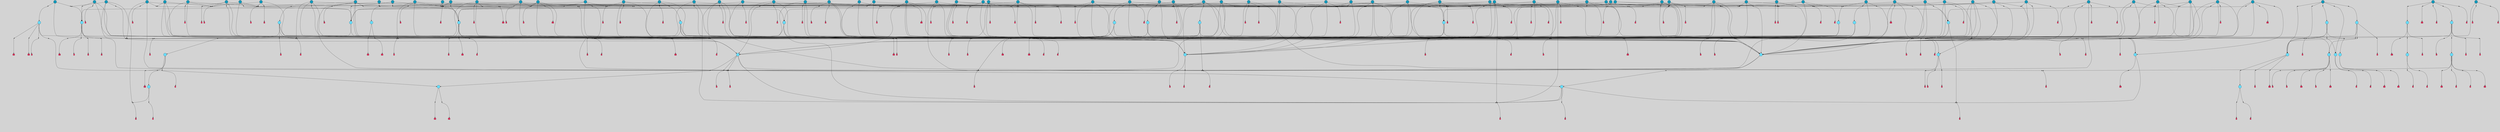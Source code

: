 // File exported with GEGELATI v1.3.1
// On the 2024-04-08 17:49:42
// With the File::TPGGraphDotExporter
digraph{
	graph[pad = "0.212, 0.055" bgcolor = lightgray]
	node[shape=circle style = filled label = ""]
		T3 [fillcolor="#66ddff"]
		T7 [fillcolor="#66ddff"]
		T9 [fillcolor="#66ddff"]
		T11 [fillcolor="#66ddff"]
		T54 [fillcolor="#66ddff"]
		T59 [fillcolor="#66ddff"]
		T82 [fillcolor="#66ddff"]
		T95 [fillcolor="#66ddff"]
		T176 [fillcolor="#66ddff"]
		T255 [fillcolor="#66ddff"]
		T267 [fillcolor="#66ddff"]
		T274 [fillcolor="#66ddff"]
		T300 [fillcolor="#66ddff"]
		T318 [fillcolor="#66ddff"]
		T319 [fillcolor="#66ddff"]
		T320 [fillcolor="#66ddff"]
		T321 [fillcolor="#66ddff"]
		T322 [fillcolor="#66ddff"]
		T323 [fillcolor="#1199bb"]
		T344 [fillcolor="#1199bb"]
		T383 [fillcolor="#66ddff"]
		T391 [fillcolor="#1199bb"]
		T429 [fillcolor="#1199bb"]
		T430 [fillcolor="#1199bb"]
		T437 [fillcolor="#1199bb"]
		T440 [fillcolor="#1199bb"]
		T451 [fillcolor="#66ddff"]
		T497 [fillcolor="#1199bb"]
		T526 [fillcolor="#1199bb"]
		T537 [fillcolor="#1199bb"]
		T563 [fillcolor="#1199bb"]
		T569 [fillcolor="#66ddff"]
		T588 [fillcolor="#1199bb"]
		T590 [fillcolor="#1199bb"]
		T592 [fillcolor="#1199bb"]
		T594 [fillcolor="#1199bb"]
		T601 [fillcolor="#1199bb"]
		T617 [fillcolor="#66ddff"]
		T622 [fillcolor="#1199bb"]
		T628 [fillcolor="#1199bb"]
		T630 [fillcolor="#66ddff"]
		T640 [fillcolor="#1199bb"]
		T645 [fillcolor="#1199bb"]
		T648 [fillcolor="#1199bb"]
		T656 [fillcolor="#1199bb"]
		T657 [fillcolor="#1199bb"]
		T660 [fillcolor="#1199bb"]
		T664 [fillcolor="#1199bb"]
		T665 [fillcolor="#66ddff"]
		T666 [fillcolor="#66ddff"]
		T667 [fillcolor="#66ddff"]
		T668 [fillcolor="#66ddff"]
		T669 [fillcolor="#1199bb"]
		T670 [fillcolor="#1199bb"]
		T671 [fillcolor="#1199bb"]
		T674 [fillcolor="#1199bb"]
		T675 [fillcolor="#1199bb"]
		T676 [fillcolor="#1199bb"]
		T677 [fillcolor="#1199bb"]
		T678 [fillcolor="#1199bb"]
		T680 [fillcolor="#1199bb"]
		T682 [fillcolor="#1199bb"]
		T684 [fillcolor="#1199bb"]
		T689 [fillcolor="#1199bb"]
		T697 [fillcolor="#1199bb"]
		T698 [fillcolor="#1199bb"]
		T699 [fillcolor="#1199bb"]
		T700 [fillcolor="#1199bb"]
		T701 [fillcolor="#1199bb"]
		T703 [fillcolor="#1199bb"]
		T706 [fillcolor="#66ddff"]
		T708 [fillcolor="#1199bb"]
		T710 [fillcolor="#1199bb"]
		T716 [fillcolor="#1199bb"]
		T717 [fillcolor="#1199bb"]
		T719 [fillcolor="#1199bb"]
		T720 [fillcolor="#1199bb"]
		T721 [fillcolor="#1199bb"]
		T722 [fillcolor="#1199bb"]
		T723 [fillcolor="#1199bb"]
		T724 [fillcolor="#1199bb"]
		T725 [fillcolor="#66ddff"]
		T726 [fillcolor="#66ddff"]
		T727 [fillcolor="#66ddff"]
		T728 [fillcolor="#66ddff"]
		T729 [fillcolor="#1199bb"]
		T730 [fillcolor="#66ddff"]
		T731 [fillcolor="#66ddff"]
		T732 [fillcolor="#66ddff"]
		T734 [fillcolor="#1199bb"]
		T735 [fillcolor="#1199bb"]
		T737 [fillcolor="#1199bb"]
		T738 [fillcolor="#1199bb"]
		T740 [fillcolor="#1199bb"]
		T741 [fillcolor="#1199bb"]
		T742 [fillcolor="#1199bb"]
		T743 [fillcolor="#1199bb"]
		T744 [fillcolor="#1199bb"]
		T745 [fillcolor="#1199bb"]
		T746 [fillcolor="#1199bb"]
		T747 [fillcolor="#1199bb"]
		T748 [fillcolor="#1199bb"]
		T749 [fillcolor="#1199bb"]
		T750 [fillcolor="#1199bb"]
		T751 [fillcolor="#1199bb"]
		T752 [fillcolor="#1199bb"]
		T753 [fillcolor="#1199bb"]
		T754 [fillcolor="#1199bb"]
		T755 [fillcolor="#1199bb"]
		T756 [fillcolor="#1199bb"]
		T757 [fillcolor="#1199bb"]
		T758 [fillcolor="#1199bb"]
		T759 [fillcolor="#1199bb"]
		T760 [fillcolor="#1199bb"]
		P9017 [fillcolor="#cccccc" shape=point] //6|
		I9017 [shape=box style=invis label="6|1&2|6#1|7&#92;n10|7&2|0#1|5&#92;n9|4&0|1#2|2&#92;n8|6&0|0#1|0&#92;n"]
		P9017 -> I9017[style=invis]
		A6588 [fillcolor="#ff3366" shape=box margin=0.03 width=0 height=0 label="3"]
		T3 -> P9017 -> A6588
		P9018 [fillcolor="#cccccc" shape=point] //3|
		I9018 [shape=box style=invis label="7|6&2|4#0|2&#92;n10|3&2|7#1|4&#92;n11|6&0|4#0|1&#92;n7|1&0|0#2|6&#92;n7|6&0|3#2|6&#92;n4|0&2|6#0|1&#92;n4|4&2|5#0|2&#92;n4|6&0|4#2|7&#92;n10|0&2|3#1|5&#92;n2|6&0|5#0|2&#92;n1|0&2|3#0|7&#92;n1|6&2|0#0|5&#92;n6|2&0|1#0|7&#92;n9|2&0|3#2|7&#92;n5|3&0|6#0|6&#92;n1|7&2|5#2|3&#92;n8|1&2|7#0|6&#92;n1|0&2|5#2|1&#92;n7|1&2|2#2|5&#92;n7|4&2|6#0|3&#92;n"]
		P9018 -> I9018[style=invis]
		A6589 [fillcolor="#ff3366" shape=box margin=0.03 width=0 height=0 label="4"]
		T3 -> P9018 -> A6589
		P9019 [fillcolor="#cccccc" shape=point] //-3|
		I9019 [shape=box style=invis label="1|6&2|7#0|7&#92;n10|2&0|7#1|3&#92;n9|6&2|7#2|2&#92;n5|3&0|7#0|7&#92;n1|6&2|3#0|0&#92;n2|3&2|3#2|2&#92;n5|1&2|6#0|6&#92;n"]
		P9019 -> I9019[style=invis]
		A6590 [fillcolor="#ff3366" shape=box margin=0.03 width=0 height=0 label="7"]
		T7 -> P9019 -> A6590
		P9020 [fillcolor="#cccccc" shape=point] //5|
		I9020 [shape=box style=invis label="0|5&2|3#0|1&#92;n0|6&2|1#2|4&#92;n6|2&2|6#0|7&#92;n7|4&0|3#0|1&#92;n5|4&0|7#1|6&#92;n9|1&0|5#2|2&#92;n6|3&2|3#1|7&#92;n11|7&2|4#1|6&#92;n2|5&0|1#0|0&#92;n4|7&0|0#0|2&#92;n6|2&0|6#0|0&#92;n2|1&2|6#2|4&#92;n10|0&2|0#1|0&#92;n6|6&2|4#0|6&#92;n"]
		P9020 -> I9020[style=invis]
		A6591 [fillcolor="#ff3366" shape=box margin=0.03 width=0 height=0 label="8"]
		T7 -> P9020 -> A6591
		P9021 [fillcolor="#cccccc" shape=point] //-6|
		I9021 [shape=box style=invis label="11|1&0|7#2|0&#92;n10|4&0|1#1|0&#92;n4|3&2|4#2|1&#92;n0|5&2|0#0|0&#92;n6|1&0|0#0|3&#92;n8|2&2|0#0|4&#92;n11|4&2|0#1|6&#92;n7|0&2|6#2|3&#92;n5|3&2|6#2|0&#92;n2|0&2|0#0|4&#92;n"]
		P9021 -> I9021[style=invis]
		A6592 [fillcolor="#ff3366" shape=box margin=0.03 width=0 height=0 label="9"]
		T9 -> P9021 -> A6592
		P9022 [fillcolor="#cccccc" shape=point] //2|
		I9022 [shape=box style=invis label="6|3&2|7#1|4&#92;n8|6&0|0#2|5&#92;n2|1&0|2#0|3&#92;n8|7&0|6#0|4&#92;n2|1&2|0#0|1&#92;n0|0&2|2#2|3&#92;n6|6&0|7#2|1&#92;n6|1&0|7#2|6&#92;n5|4&2|7#0|4&#92;n0|3&0|4#2|0&#92;n11|0&2|0#2|5&#92;n4|5&2|5#2|4&#92;n5|7&0|6#0|4&#92;n9|7&2|5#0|3&#92;n5|4&2|1#0|3&#92;n5|3&0|1#1|7&#92;n0|4&0|3#2|5&#92;n"]
		P9022 -> I9022[style=invis]
		A6593 [fillcolor="#ff3366" shape=box margin=0.03 width=0 height=0 label="10"]
		T9 -> P9022 -> A6593
		P9023 [fillcolor="#cccccc" shape=point] //6|
		I9023 [shape=box style=invis label="3|0&2|7#2|2&#92;n3|2&0|4#2|5&#92;n5|1&0|2#1|0&#92;n8|7&0|1#2|0&#92;n8|5&0|3#0|6&#92;n0|2&0|2#2|3&#92;n1|5&2|5#0|5&#92;n5|6&0|6#0|7&#92;n6|7&0|0#2|6&#92;n1|2&2|3#0|0&#92;n7|7&2|3#0|4&#92;n0|7&2|7#0|6&#92;n1|0&2|2#2|7&#92;n4|4&0|1#0|0&#92;n"]
		P9023 -> I9023[style=invis]
		A6594 [fillcolor="#ff3366" shape=box margin=0.03 width=0 height=0 label="11"]
		T11 -> P9023 -> A6594
		P9024 [fillcolor="#cccccc" shape=point] //-4|
		I9024 [shape=box style=invis label="4|1&0|4#2|6&#92;n1|2&2|2#2|0&#92;n1|2&2|0#0|6&#92;n8|4&2|3#2|5&#92;n5|5&2|1#1|0&#92;n"]
		P9024 -> I9024[style=invis]
		A6595 [fillcolor="#ff3366" shape=box margin=0.03 width=0 height=0 label="12"]
		T11 -> P9024 -> A6595
		P9025 [fillcolor="#cccccc" shape=point] //8|
		I9025 [shape=box style=invis label="9|0&0|1#2|0&#92;n10|1&2|5#1|4&#92;n8|2&2|6#0|4&#92;n2|4&2|5#2|3&#92;n4|2&2|2#0|2&#92;n7|5&0|2#0|0&#92;n8|2&2|1#1|3&#92;n8|7&0|7#2|1&#92;n1|1&0|0#0|7&#92;n5|6&2|5#1|0&#92;n6|6&2|5#0|0&#92;n11|4&0|3#2|6&#92;n4|2&2|4#0|7&#92;n5|6&0|1#2|0&#92;n11|3&0|2#0|7&#92;n"]
		P9025 -> I9025[style=invis]
		A6596 [fillcolor="#ff3366" shape=box margin=0.03 width=0 height=0 label="6"]
		T54 -> P9025 -> A6596
		P9026 [fillcolor="#cccccc" shape=point] //5|
		I9026 [shape=box style=invis label="3|0&2|0#0|1&#92;n3|0&0|7#0|1&#92;n5|3&0|2#2|6&#92;n4|4&2|4#2|6&#92;n11|2&0|7#1|6&#92;n2|7&2|2#2|5&#92;n9|3&2|6#2|7&#92;n7|7&0|0#0|4&#92;n6|1&2|4#2|3&#92;n5|4&2|0#1|6&#92;n1|3&0|7#0|4&#92;n"]
		P9026 -> I9026[style=invis]
		A6597 [fillcolor="#ff3366" shape=box margin=0.03 width=0 height=0 label="7"]
		T54 -> P9026 -> A6597
		P9027 [fillcolor="#cccccc" shape=point] //-10|
		I9027 [shape=box style=invis label="3|6&0|0#0|4&#92;n4|1&2|4#0|1&#92;n5|1&0|1#0|4&#92;n5|5&2|6#0|5&#92;n6|5&0|6#0|3&#92;n11|1&2|0#0|1&#92;n0|7&2|0#0|3&#92;n1|2&0|6#0|1&#92;n8|0&0|4#2|0&#92;n0|4&0|7#2|7&#92;n7|0&2|7#1|3&#92;n3|1&0|5#2|5&#92;n5|1&0|4#0|3&#92;n2|2&0|2#0|0&#92;n8|3&0|1#0|7&#92;n3|0&0|3#0|5&#92;n7|2&0|5#2|0&#92;n6|3&2|7#1|5&#92;n4|7&2|7#2|1&#92;n"]
		P9027 -> I9027[style=invis]
		A6598 [fillcolor="#ff3366" shape=box margin=0.03 width=0 height=0 label="14"]
		T54 -> P9027 -> A6598
		T54 -> P9020
		P9028 [fillcolor="#cccccc" shape=point] //8|
		I9028 [shape=box style=invis label="9|0&0|1#2|0&#92;n10|1&2|5#1|4&#92;n8|2&2|6#0|4&#92;n4|5&0|3#0|1&#92;n2|4&2|5#2|3&#92;n4|2&2|2#0|2&#92;n7|5&0|2#0|0&#92;n8|2&2|1#1|3&#92;n8|7&0|7#2|1&#92;n1|1&0|0#0|7&#92;n5|6&2|5#1|0&#92;n6|3&2|5#0|0&#92;n11|4&0|3#2|6&#92;n1|2&2|4#0|7&#92;n5|6&0|1#2|0&#92;n11|3&0|2#0|7&#92;n"]
		P9028 -> I9028[style=invis]
		A6599 [fillcolor="#ff3366" shape=box margin=0.03 width=0 height=0 label="6"]
		T59 -> P9028 -> A6599
		T59 -> P9026
		T59 -> P9021
		T59 -> P9026
		P9029 [fillcolor="#cccccc" shape=point] //6|
		I9029 [shape=box style=invis label="7|0&2|5#1|2&#92;n10|6&2|1#1|3&#92;n7|5&0|2#0|7&#92;n10|7&0|1#1|5&#92;n4|6&2|5#0|5&#92;n4|4&0|7#2|7&#92;n"]
		P9029 -> I9029[style=invis]
		A6600 [fillcolor="#ff3366" shape=box margin=0.03 width=0 height=0 label="7"]
		T82 -> P9029 -> A6600
		P9030 [fillcolor="#cccccc" shape=point] //6|
		I9030 [shape=box style=invis label="0|5&2|3#0|1&#92;n0|6&2|1#2|4&#92;n9|1&0|5#2|2&#92;n7|4&0|3#0|1&#92;n5|4&0|7#1|6&#92;n2|5&0|1#0|0&#92;n6|3&2|3#1|7&#92;n11|7&2|4#1|6&#92;n6|2&2|6#0|1&#92;n4|7&0|0#0|2&#92;n6|2&0|6#0|0&#92;n9|1&2|6#2|4&#92;n10|0&2|0#1|0&#92;n6|6&2|4#0|6&#92;n"]
		P9030 -> I9030[style=invis]
		A6601 [fillcolor="#ff3366" shape=box margin=0.03 width=0 height=0 label="8"]
		T82 -> P9030 -> A6601
		T82 -> P9021
		P9031 [fillcolor="#cccccc" shape=point] //4|
		I9031 [shape=box style=invis label="4|3&0|6#0|3&#92;n5|7&2|3#2|2&#92;n5|6&0|7#1|2&#92;n1|4&2|6#0|3&#92;n8|4&2|1#2|5&#92;n9|5&2|4#1|4&#92;n2|4&0|5#0|7&#92;n10|0&0|6#1|3&#92;n3|0&0|6#0|2&#92;n2|7&2|7#2|6&#92;n5|2&0|5#1|5&#92;n10|4&2|5#1|7&#92;n4|0&0|4#2|4&#92;n11|1&0|4#2|6&#92;n10|6&2|0#1|4&#92;n9|7&0|3#1|4&#92;n4|5&2|7#0|6&#92;n11|5&2|6#2|3&#92;n0|3&0|5#0|1&#92;n"]
		P9031 -> I9031[style=invis]
		A6602 [fillcolor="#ff3366" shape=box margin=0.03 width=0 height=0 label="13"]
		T95 -> P9031 -> A6602
		P9032 [fillcolor="#cccccc" shape=point] //8|
		I9032 [shape=box style=invis label="9|7&0|5#2|5&#92;n3|3&2|3#0|2&#92;n9|5&2|2#1|0&#92;n2|3&0|6#0|3&#92;n4|4&2|5#2|7&#92;n11|3&2|0#1|5&#92;n6|6&2|1#2|2&#92;n4|6&0|1#2|2&#92;n2|5&2|7#2|2&#92;n7|7&2|2#2|3&#92;n6|5&0|3#2|6&#92;n6|7&0|6#0|2&#92;n"]
		P9032 -> I9032[style=invis]
		A6603 [fillcolor="#ff3366" shape=box margin=0.03 width=0 height=0 label="14"]
		T95 -> P9032 -> A6603
		P9033 [fillcolor="#cccccc" shape=point] //2|
		I9033 [shape=box style=invis label="4|1&0|4#2|6&#92;n5|5&2|1#1|0&#92;n1|0&2|0#0|6&#92;n8|4&2|3#2|5&#92;n"]
		P9033 -> I9033[style=invis]
		T95 -> P9033 -> T11
		P9034 [fillcolor="#cccccc" shape=point] //-9|
		I9034 [shape=box style=invis label="2|0&2|0#2|1&#92;n4|4&2|4#2|6&#92;n9|1&0|3#1|7&#92;n5|3&0|2#2|6&#92;n2|7&2|2#2|5&#92;n5|4&2|0#1|6&#92;n3|0&0|7#0|1&#92;n1|3&0|7#0|4&#92;n11|6&2|2#0|7&#92;n7|7&0|0#0|4&#92;n11|0&0|7#1|6&#92;n9|3&2|6#2|7&#92;n"]
		P9034 -> I9034[style=invis]
		A6604 [fillcolor="#ff3366" shape=box margin=0.03 width=0 height=0 label="7"]
		T95 -> P9034 -> A6604
		P9035 [fillcolor="#cccccc" shape=point] //-8|
		I9035 [shape=box style=invis label="7|5&0|4#2|4&#92;n"]
		P9035 -> I9035[style=invis]
		A6605 [fillcolor="#ff3366" shape=box margin=0.03 width=0 height=0 label="3"]
		T95 -> P9035 -> A6605
		P9036 [fillcolor="#cccccc" shape=point] //3|
		I9036 [shape=box style=invis label="4|7&0|7#2|7&#92;n11|5&2|6#0|2&#92;n5|5&2|6#2|0&#92;n3|2&0|6#0|3&#92;n10|2&2|5#1|5&#92;n9|4&2|3#1|5&#92;n2|5&2|7#2|4&#92;n11|3&2|5#1|0&#92;n7|0&0|7#2|1&#92;n1|2&0|5#0|1&#92;n"]
		P9036 -> I9036[style=invis]
		A6606 [fillcolor="#ff3366" shape=box margin=0.03 width=0 height=0 label="5"]
		T176 -> P9036 -> A6606
		P9037 [fillcolor="#cccccc" shape=point] //2|
		I9037 [shape=box style=invis label="7|1&0|6#0|1&#92;n5|2&2|5#1|6&#92;n10|1&2|1#1|1&#92;n4|7&0|4#2|2&#92;n11|7&0|4#2|7&#92;n5|0&0|5#1|7&#92;n8|2&0|5#2|4&#92;n10|0&2|6#1|6&#92;n5|1&0|1#2|3&#92;n1|6&2|0#0|1&#92;n9|6&2|2#1|4&#92;n3|4&2|3#0|0&#92;n10|1&0|1#1|0&#92;n2|2&0|1#2|1&#92;n3|1&2|7#0|3&#92;n"]
		P9037 -> I9037[style=invis]
		A6607 [fillcolor="#ff3366" shape=box margin=0.03 width=0 height=0 label="10"]
		T176 -> P9037 -> A6607
		P9038 [fillcolor="#cccccc" shape=point] //-1|
		I9038 [shape=box style=invis label="1|7&2|1#0|6&#92;n8|1&2|3#0|5&#92;n10|6&2|7#1|0&#92;n1|7&2|5#0|2&#92;n0|3&0|3#2|2&#92;n3|5&0|1#0|0&#92;n3|5&0|2#0|3&#92;n1|5&2|0#0|4&#92;n5|7&2|2#2|5&#92;n4|0&2|3#0|3&#92;n"]
		P9038 -> I9038[style=invis]
		T176 -> P9038 -> T3
		P9039 [fillcolor="#cccccc" shape=point] //-3|
		I9039 [shape=box style=invis label="6|3&2|4#1|4&#92;n5|3&0|1#1|7&#92;n2|1&0|2#2|3&#92;n8|7&0|6#0|4&#92;n2|1&2|0#0|1&#92;n0|0&2|2#2|3&#92;n6|1&0|7#2|6&#92;n5|7&0|2#0|4&#92;n0|3&0|4#2|0&#92;n11|0&2|0#2|5&#92;n6|0&2|0#1|4&#92;n8|6&0|2#2|5&#92;n5|4&2|1#0|3&#92;n9|7&2|5#0|3&#92;n5|4&2|7#0|4&#92;n"]
		P9039 -> I9039[style=invis]
		A6608 [fillcolor="#ff3366" shape=box margin=0.03 width=0 height=0 label="10"]
		T176 -> P9039 -> A6608
		P9040 [fillcolor="#cccccc" shape=point] //4|
		I9040 [shape=box style=invis label="7|1&0|6#0|1&#92;n5|2&2|5#1|6&#92;n10|1&2|1#1|1&#92;n9|6&2|2#1|4&#92;n4|7&0|4#2|2&#92;n9|6&0|4#1|1&#92;n10|0&2|6#1|6&#92;n5|1&0|1#2|3&#92;n1|6&2|0#0|1&#92;n8|2&0|5#2|4&#92;n3|4&2|3#0|0&#92;n10|1&0|5#1|0&#92;n2|2&0|1#2|1&#92;n3|1&2|7#0|3&#92;n"]
		P9040 -> I9040[style=invis]
		A6609 [fillcolor="#ff3366" shape=box margin=0.03 width=0 height=0 label="10"]
		T176 -> P9040 -> A6609
		T255 -> P9038
		P9041 [fillcolor="#cccccc" shape=point] //-9|
		I9041 [shape=box style=invis label="7|1&0|0#2|6&#92;n1|6&0|4#2|7&#92;n7|6&2|4#0|2&#92;n10|7&2|1#1|3&#92;n7|6&0|3#2|6&#92;n4|0&2|2#2|1&#92;n1|0&0|5#2|3&#92;n6|1&2|6#1|1&#92;n7|4&2|6#1|0&#92;n9|5&0|1#0|2&#92;n9|2&0|3#0|7&#92;n6|0&2|7#0|6&#92;n10|5&2|3#1|5&#92;n10|0&2|7#1|4&#92;n1|0&2|3#0|7&#92;n5|2&0|6#0|6&#92;n2|6&0|1#0|2&#92;n7|4&2|5#0|3&#92;n3|6&2|4#0|5&#92;n1|6&2|0#0|5&#92;n"]
		P9041 -> I9041[style=invis]
		A6610 [fillcolor="#ff3366" shape=box margin=0.03 width=0 height=0 label="4"]
		T255 -> P9041 -> A6610
		P9042 [fillcolor="#cccccc" shape=point] //7|
		I9042 [shape=box style=invis label="9|6&2|6#1|3&#92;n9|7&2|0#1|7&#92;n3|0&2|0#0|0&#92;n1|6&0|0#0|4&#92;n7|4&0|3#0|1&#92;n"]
		P9042 -> I9042[style=invis]
		A6611 [fillcolor="#ff3366" shape=box margin=0.03 width=0 height=0 label="12"]
		T255 -> P9042 -> A6611
		P9043 [fillcolor="#cccccc" shape=point] //-9|
		I9043 [shape=box style=invis label="11|5&0|0#2|6&#92;n8|5&2|3#2|1&#92;n7|1&0|6#1|3&#92;n11|4&0|2#0|1&#92;n9|0&2|7#1|6&#92;n10|1&0|3#1|6&#92;n0|3&0|4#2|5&#92;n5|7&2|3#1|6&#92;n2|0&2|1#0|7&#92;n"]
		P9043 -> I9043[style=invis]
		A6612 [fillcolor="#ff3366" shape=box margin=0.03 width=0 height=0 label="2"]
		T255 -> P9043 -> A6612
		P9044 [fillcolor="#cccccc" shape=point] //-7|
		I9044 [shape=box style=invis label="9|1&2|7#2|1&#92;n7|0&2|0#2|7&#92;n2|3&2|3#2|2&#92;n8|5&2|1#0|3&#92;n5|5&0|7#0|1&#92;n1|6&2|7#0|7&#92;n10|2&0|7#1|3&#92;n6|4&2|2#2|4&#92;n0|6&2|5#0|2&#92;n"]
		P9044 -> I9044[style=invis]
		A6613 [fillcolor="#ff3366" shape=box margin=0.03 width=0 height=0 label="7"]
		T255 -> P9044 -> A6613
		P9045 [fillcolor="#cccccc" shape=point] //-9|
		I9045 [shape=box style=invis label="4|7&2|6#0|5&#92;n11|3&0|2#2|6&#92;n10|2&2|4#1|6&#92;n3|0&2|6#2|7&#92;n4|3&0|5#0|7&#92;n2|3&0|7#0|7&#92;n10|6&0|7#1|5&#92;n10|1&2|2#1|1&#92;n1|7&0|3#2|6&#92;n"]
		P9045 -> I9045[style=invis]
		A6614 [fillcolor="#ff3366" shape=box margin=0.03 width=0 height=0 label="4"]
		T267 -> P9045 -> A6614
		T267 -> P9026
		P9046 [fillcolor="#cccccc" shape=point] //-10|
		I9046 [shape=box style=invis label="4|2&2|0#2|4&#92;n7|3&2|7#0|0&#92;n11|5&2|2#0|2&#92;n9|6&2|3#0|1&#92;n0|0&2|2#0|5&#92;n2|3&2|1#2|0&#92;n"]
		P9046 -> I9046[style=invis]
		A6615 [fillcolor="#ff3366" shape=box margin=0.03 width=0 height=0 label="2"]
		T267 -> P9046 -> A6615
		P9047 [fillcolor="#cccccc" shape=point] //-2|
		I9047 [shape=box style=invis label="5|2&2|0#2|4&#92;n9|1&2|3#0|1&#92;n3|6&2|5#2|7&#92;n7|0&2|1#0|4&#92;n1|2&0|3#0|5&#92;n7|3&2|7#0|0&#92;n"]
		P9047 -> I9047[style=invis]
		A6616 [fillcolor="#ff3366" shape=box margin=0.03 width=0 height=0 label="2"]
		T267 -> P9047 -> A6616
		P9048 [fillcolor="#cccccc" shape=point] //-9|
		I9048 [shape=box style=invis label="4|1&0|4#2|6&#92;n11|0&2|0#0|6&#92;n8|4&2|3#2|5&#92;n6|0&0|3#0|1&#92;n"]
		P9048 -> I9048[style=invis]
		T267 -> P9048 -> T11
		T274 -> P9038
		P9049 [fillcolor="#cccccc" shape=point] //-2|
		I9049 [shape=box style=invis label="7|1&0|0#2|6&#92;n5|2&0|6#0|6&#92;n7|6&2|4#0|2&#92;n10|7&2|1#1|3&#92;n7|6&0|3#2|6&#92;n4|0&2|2#2|1&#92;n1|0&0|5#2|3&#92;n6|1&2|6#1|1&#92;n7|4&2|6#1|0&#92;n7|4&2|5#0|3&#92;n9|2&0|3#0|7&#92;n6|0&2|7#0|7&#92;n10|5&2|3#1|5&#92;n10|0&2|7#1|4&#92;n1|0&2|3#0|7&#92;n1|6&0|1#2|7&#92;n2|6&0|1#0|2&#92;n9|5&0|1#0|2&#92;n3|6&2|4#0|5&#92;n1|6&2|0#0|5&#92;n"]
		P9049 -> I9049[style=invis]
		A6617 [fillcolor="#ff3366" shape=box margin=0.03 width=0 height=0 label="4"]
		T274 -> P9049 -> A6617
		T274 -> P9044
		P9050 [fillcolor="#cccccc" shape=point] //9|
		I9050 [shape=box style=invis label="2|3&0|1#0|2&#92;n1|6&0|2#2|7&#92;n6|0&2|7#0|6&#92;n10|7&2|1#1|3&#92;n7|4&2|6#1|0&#92;n1|1&0|5#2|3&#92;n4|0&2|2#2|1&#92;n6|1&2|6#1|1&#92;n7|6&0|3#2|6&#92;n9|5&0|1#0|2&#92;n9|2&0|3#0|7&#92;n7|6&0|4#0|2&#92;n10|5&2|3#1|5&#92;n10|0&2|7#1|4&#92;n1|0&2|3#0|7&#92;n5|2&0|6#0|6&#92;n7|1&0|0#2|6&#92;n7|4&2|5#0|3&#92;n3|6&2|4#0|5&#92;n1|6&2|0#0|5&#92;n"]
		P9050 -> I9050[style=invis]
		A6618 [fillcolor="#ff3366" shape=box margin=0.03 width=0 height=0 label="4"]
		T274 -> P9050 -> A6618
		P9051 [fillcolor="#cccccc" shape=point] //-2|
		I9051 [shape=box style=invis label="8|4&2|1#2|5&#92;n4|1&2|7#2|1&#92;n5|7&2|3#2|2&#92;n10|4&2|5#1|7&#92;n10|0&2|6#1|3&#92;n4|5&2|7#0|6&#92;n9|5&2|4#0|4&#92;n2|4&0|5#0|7&#92;n11|1&2|4#2|6&#92;n1|4&2|6#0|3&#92;n2|7&2|7#2|6&#92;n3|0&0|6#0|2&#92;n4|0&0|4#2|4&#92;n4|4&2|6#0|7&#92;n10|6&2|0#1|4&#92;n9|7&0|3#1|4&#92;n5|6&0|7#1|2&#92;n11|5&2|6#0|3&#92;n0|3&0|5#0|1&#92;n"]
		P9051 -> I9051[style=invis]
		T274 -> P9051 -> T9
		P9052 [fillcolor="#cccccc" shape=point] //-2|
		I9052 [shape=box style=invis label="8|4&2|1#2|5&#92;n5|7&2|3#1|2&#92;n10|4&2|5#1|7&#92;n10|0&2|6#1|3&#92;n11|1&2|4#2|6&#92;n9|5&2|4#0|4&#92;n2|4&0|5#0|7&#92;n4|5&2|7#0|6&#92;n1|4&2|6#0|3&#92;n2|7&2|7#2|6&#92;n3|0&0|6#0|2&#92;n0|7&0|5#0|1&#92;n0|4&2|1#0|0&#92;n4|4&2|6#0|7&#92;n7|2&2|6#2|6&#92;n11|5&2|6#0|3&#92;n9|7&0|3#1|4&#92;n5|6&0|7#1|2&#92;n10|6&2|0#1|4&#92;n4|0&0|4#2|4&#92;n"]
		P9052 -> I9052[style=invis]
		T300 -> P9052 -> T59
		P9053 [fillcolor="#cccccc" shape=point] //10|
		I9053 [shape=box style=invis label="2|6&2|4#0|0&#92;n1|7&2|3#0|6&#92;n3|5&2|2#0|3&#92;n10|3&0|4#1|4&#92;n7|1&0|4#2|6&#92;n10|2&0|3#1|7&#92;n9|5&2|0#0|4&#92;n4|0&0|3#2|7&#92;n11|4&2|6#1|2&#92;n5|4&2|7#0|2&#92;n4|5&2|7#2|1&#92;n6|5&0|7#2|1&#92;n5|3&2|3#1|6&#92;n10|7&2|0#1|2&#92;n"]
		P9053 -> I9053[style=invis]
		A6619 [fillcolor="#ff3366" shape=box margin=0.03 width=0 height=0 label="5"]
		T300 -> P9053 -> A6619
		T300 -> P9045
		P9054 [fillcolor="#cccccc" shape=point] //-4|
		I9054 [shape=box style=invis label="4|1&0|4#2|6&#92;n1|2&2|2#2|0&#92;n1|2&2|0#0|6&#92;n8|4&2|3#2|5&#92;n5|5&2|1#1|0&#92;n"]
		P9054 -> I9054[style=invis]
		A6620 [fillcolor="#ff3366" shape=box margin=0.03 width=0 height=0 label="12"]
		T321 -> P9054 -> A6620
		P9055 [fillcolor="#cccccc" shape=point] //6|
		I9055 [shape=box style=invis label="3|0&2|7#2|2&#92;n3|2&0|4#2|5&#92;n5|1&0|2#1|0&#92;n8|7&0|1#2|0&#92;n8|5&0|3#0|6&#92;n0|2&0|2#2|3&#92;n1|5&2|5#0|5&#92;n5|6&0|6#0|7&#92;n6|7&0|0#2|6&#92;n1|2&2|3#0|0&#92;n7|7&2|3#0|4&#92;n0|7&2|7#0|6&#92;n1|0&2|2#2|7&#92;n4|4&0|1#0|0&#92;n"]
		P9055 -> I9055[style=invis]
		A6621 [fillcolor="#ff3366" shape=box margin=0.03 width=0 height=0 label="11"]
		T321 -> P9055 -> A6621
		P9056 [fillcolor="#cccccc" shape=point] //2|
		I9056 [shape=box style=invis label="4|1&0|4#2|6&#92;n5|5&2|1#1|0&#92;n1|0&2|0#0|6&#92;n8|4&2|3#2|5&#92;n"]
		P9056 -> I9056[style=invis]
		T323 -> P9056 -> T321
		P9057 [fillcolor="#cccccc" shape=point] //-3|
		I9057 [shape=box style=invis label="8|1&2|3#0|5&#92;n0|6&0|5#0|5&#92;n3|7&2|1#0|6&#92;n3|5&0|1#0|0&#92;n9|5&2|0#0|4&#92;n3|5&0|2#0|3&#92;n10|6&2|4#1|0&#92;n9|4&2|7#2|6&#92;n1|7&2|5#2|2&#92;n"]
		P9057 -> I9057[style=invis]
		A6622 [fillcolor="#ff3366" shape=box margin=0.03 width=0 height=0 label="5"]
		T318 -> P9057 -> A6622
		P9058 [fillcolor="#cccccc" shape=point] //0|
		I9058 [shape=box style=invis label="2|5&0|1#0|6&#92;n6|1&2|2#2|7&#92;n8|0&0|3#1|4&#92;n4|3&2|5#2|4&#92;n8|1&2|4#0|0&#92;n6|6&0|1#2|6&#92;n11|7&2|4#2|5&#92;n6|2&2|4#0|2&#92;n8|5&2|4#2|4&#92;n2|1&2|1#2|2&#92;n2|7&2|5#2|6&#92;n9|7&0|5#0|4&#92;n1|2&0|5#2|6&#92;n4|2&2|3#2|7&#92;n3|3&2|1#0|2&#92;n"]
		P9058 -> I9058[style=invis]
		A6623 [fillcolor="#ff3366" shape=box margin=0.03 width=0 height=0 label="5"]
		T318 -> P9058 -> A6623
		P9059 [fillcolor="#cccccc" shape=point] //-2|
		I9059 [shape=box style=invis label="11|7&2|0#1|7&#92;n4|3&0|1#2|5&#92;n0|4&2|4#2|7&#92;n1|6&0|0#0|4&#92;n4|0&0|0#0|5&#92;n0|6&2|3#2|0&#92;n9|6&2|5#1|3&#92;n0|7&2|1#2|5&#92;n4|4&0|5#0|1&#92;n10|4&0|0#1|0&#92;n"]
		P9059 -> I9059[style=invis]
		A6624 [fillcolor="#ff3366" shape=box margin=0.03 width=0 height=0 label="12"]
		T323 -> P9059 -> A6624
		P9060 [fillcolor="#cccccc" shape=point] //5|
		I9060 [shape=box style=invis label="8|1&2|6#0|6&#92;n3|0&0|7#0|1&#92;n11|3&0|2#2|6&#92;n4|4&2|4#2|6&#92;n11|2&0|7#1|6&#92;n2|7&2|2#2|5&#92;n7|7&0|0#0|4&#92;n6|1&2|4#2|3&#92;n5|4&2|0#1|6&#92;n3|0&2|0#0|1&#92;n1|3&0|7#0|4&#92;n"]
		P9060 -> I9060[style=invis]
		A6625 [fillcolor="#ff3366" shape=box margin=0.03 width=0 height=0 label="7"]
		T319 -> P9060 -> A6625
		P9061 [fillcolor="#cccccc" shape=point] //7|
		I9061 [shape=box style=invis label="7|0&2|1#2|0&#92;n9|7&2|1#1|7&#92;n8|2&0|1#1|0&#92;n6|6&0|2#1|1&#92;n2|2&0|5#0|0&#92;n5|7&0|0#2|1&#92;n5|1&2|5#1|5&#92;n4|7&2|4#2|3&#92;n10|5&2|2#1|5&#92;n1|3&2|2#2|0&#92;n10|2&2|6#1|5&#92;n"]
		P9061 -> I9061[style=invis]
		A6626 [fillcolor="#ff3366" shape=box margin=0.03 width=0 height=0 label="1"]
		T319 -> P9061 -> A6626
		P9062 [fillcolor="#cccccc" shape=point] //-2|
		I9062 [shape=box style=invis label="4|1&0|4#0|3&#92;n4|2&0|5#2|0&#92;n5|5&2|6#0|5&#92;n1|4&0|1#0|2&#92;n6|3&2|7#1|5&#92;n0|4&2|0#0|3&#92;n8|5&2|5#1|2&#92;n10|7&2|7#1|1&#92;n3|4&0|0#2|1&#92;n3|6&2|5#2|5&#92;n8|3&0|1#0|7&#92;n10|0&2|7#1|3&#92;n4|1&2|4#0|1&#92;n9|3&2|0#0|4&#92;n3|6&2|0#0|4&#92;n1|2&0|6#2|1&#92;n4|0&2|1#2|2&#92;n"]
		P9062 -> I9062[style=invis]
		A6627 [fillcolor="#ff3366" shape=box margin=0.03 width=0 height=0 label="14"]
		T320 -> P9062 -> A6627
		P9063 [fillcolor="#cccccc" shape=point] //-3|
		I9063 [shape=box style=invis label="3|7&0|0#0|2&#92;n11|5&0|1#1|1&#92;n4|1&0|6#2|6&#92;n4|0&0|1#0|5&#92;n"]
		P9063 -> I9063[style=invis]
		T319 -> P9063 -> T320
		P9064 [fillcolor="#cccccc" shape=point] //-3|
		I9064 [shape=box style=invis label="1|6&2|7#0|7&#92;n10|2&0|7#1|3&#92;n9|6&2|7#2|2&#92;n5|3&0|7#0|7&#92;n1|6&2|3#0|0&#92;n2|3&2|3#2|2&#92;n5|1&2|6#0|6&#92;n"]
		P9064 -> I9064[style=invis]
		A6628 [fillcolor="#ff3366" shape=box margin=0.03 width=0 height=0 label="7"]
		T322 -> P9064 -> A6628
		P9065 [fillcolor="#cccccc" shape=point] //-3|
		I9065 [shape=box style=invis label="7|2&2|4#0|2&#92;n4|1&2|6#0|1&#92;n11|6&0|4#0|1&#92;n7|1&0|0#2|6&#92;n6|2&0|1#0|7&#92;n10|3&2|7#1|4&#92;n3|5&2|3#0|1&#92;n4|4&2|5#0|2&#92;n4|6&0|4#2|7&#92;n2|5&0|5#0|2&#92;n10|0&2|3#1|4&#92;n0|1&2|7#0|6&#92;n7|6&0|3#2|6&#92;n1|3&0|6#2|0&#92;n5|3&0|6#0|6&#92;n1|4&2|5#2|3&#92;n1|6&2|0#0|5&#92;n9|2&0|3#2|7&#92;n7|1&2|2#2|5&#92;n"]
		P9065 -> I9065[style=invis]
		T323 -> P9065 -> T319
		P9066 [fillcolor="#cccccc" shape=point] //1|
		I9066 [shape=box style=invis label="5|1&0|6#2|7&#92;n2|4&0|4#2|2&#92;n0|6&0|5#0|4&#92;n10|6&2|5#1|6&#92;n9|3&0|1#1|7&#92;n10|3&2|2#1|0&#92;n5|0&0|0#2|1&#92;n11|3&2|3#1|5&#92;n10|3&0|1#1|0&#92;n2|4&0|1#0|1&#92;n0|2&0|3#2|4&#92;n9|2&2|1#2|5&#92;n11|7&2|6#2|6&#92;n"]
		P9066 -> I9066[style=invis]
		T320 -> P9066 -> T322
		P9067 [fillcolor="#cccccc" shape=point] //5|
		I9067 [shape=box style=invis label="0|5&2|3#0|1&#92;n0|6&2|1#2|4&#92;n6|2&2|6#0|7&#92;n7|4&0|3#0|1&#92;n5|4&0|7#1|6&#92;n9|1&0|5#2|2&#92;n6|3&2|3#1|7&#92;n11|7&2|4#1|6&#92;n2|5&0|1#0|0&#92;n4|7&0|0#0|2&#92;n6|2&0|6#0|0&#92;n2|1&2|6#2|4&#92;n10|0&2|0#1|0&#92;n6|6&2|4#0|6&#92;n"]
		P9067 -> I9067[style=invis]
		A6629 [fillcolor="#ff3366" shape=box margin=0.03 width=0 height=0 label="8"]
		T322 -> P9067 -> A6629
		P9068 [fillcolor="#cccccc" shape=point] //5|
		I9068 [shape=box style=invis label="3|0&2|0#0|1&#92;n3|0&0|7#0|1&#92;n5|3&0|2#2|6&#92;n4|4&2|4#2|6&#92;n11|2&0|7#1|6&#92;n2|7&2|2#2|5&#92;n9|3&2|6#2|7&#92;n7|7&0|0#0|4&#92;n6|1&2|4#2|3&#92;n5|4&2|0#1|6&#92;n1|3&0|7#0|4&#92;n"]
		P9068 -> I9068[style=invis]
		A6630 [fillcolor="#ff3366" shape=box margin=0.03 width=0 height=0 label="7"]
		T320 -> P9068 -> A6630
		P9069 [fillcolor="#cccccc" shape=point] //5|
		I9069 [shape=box style=invis label="10|4&2|6#1|2&#92;n8|4&0|1#1|0&#92;n0|4&2|6#0|0&#92;n8|4&2|5#2|1&#92;n7|5&2|5#1|0&#92;n3|6&0|6#2|2&#92;n1|7&0|7#0|5&#92;n2|0&0|7#2|4&#92;n9|4&2|6#2|7&#92;n2|6&2|2#0|0&#92;n11|7&2|7#0|7&#92;n5|5&0|0#0|1&#92;n10|1&0|0#1|0&#92;n7|3&0|1#2|5&#92;n9|2&2|7#1|5&#92;n9|0&2|5#1|2&#92;n1|6&2|4#2|2&#92;n3|3&2|2#0|7&#92;n1|6&2|0#0|0&#92;n6|4&2|6#1|0&#92;n"]
		P9069 -> I9069[style=invis]
		A6631 [fillcolor="#ff3366" shape=box margin=0.03 width=0 height=0 label="1"]
		T319 -> P9069 -> A6631
		P9070 [fillcolor="#cccccc" shape=point] //7|
		I9070 [shape=box style=invis label="6|1&2|6#2|7&#92;n7|0&2|4#2|3&#92;n3|3&0|7#0|6&#92;n5|4&0|2#2|4&#92;n8|5&2|6#2|7&#92;n0|0&2|3#0|3&#92;n5|4&2|4#2|6&#92;n"]
		P9070 -> I9070[style=invis]
		T319 -> P9070 -> T318
		P9071 [fillcolor="#cccccc" shape=point] //7|
		I9071 [shape=box style=invis label="0|2&2|4#2|6&#92;n5|3&0|6#0|1&#92;n4|7&2|6#0|5&#92;n7|6&0|7#0|5&#92;n10|7&2|2#1|1&#92;n"]
		P9071 -> I9071[style=invis]
		A6632 [fillcolor="#ff3366" shape=box margin=0.03 width=0 height=0 label="4"]
		T318 -> P9071 -> A6632
		P9072 [fillcolor="#cccccc" shape=point] //-2|
		I9072 [shape=box style=invis label="2|5&0|2#0|2&#92;n0|0&2|5#2|5&#92;n7|3&2|2#2|3&#92;n3|5&2|1#2|5&#92;n9|4&2|0#2|5&#92;n7|2&2|0#1|4&#92;n5|4&0|5#2|4&#92;n7|3&2|1#2|5&#92;n5|1&0|4#0|6&#92;n1|7&2|4#0|1&#92;n11|6&0|0#0|1&#92;n9|0&0|1#2|5&#92;n4|4&2|5#0|2&#92;n8|1&2|7#2|0&#92;n4|5&0|2#0|1&#92;n"]
		P9072 -> I9072[style=invis]
		A6633 [fillcolor="#ff3366" shape=box margin=0.03 width=0 height=0 label="4"]
		T344 -> P9072 -> A6633
		P9073 [fillcolor="#cccccc" shape=point] //-2|
		I9073 [shape=box style=invis label="2|4&0|3#2|2&#92;n11|7&2|3#2|6&#92;n3|4&2|7#0|1&#92;n7|1&2|0#0|0&#92;n10|3&0|5#1|5&#92;n10|2&0|7#1|7&#92;n0|2&0|3#2|6&#92;n9|3&0|7#2|1&#92;n4|1&0|5#2|4&#92;n8|5&2|3#2|0&#92;n10|7&0|4#1|7&#92;n0|1&2|4#0|3&#92;n11|7&2|7#2|3&#92;n3|3&0|2#2|7&#92;n8|0&0|4#0|1&#92;n6|4&2|5#2|3&#92;n7|6&0|4#1|6&#92;n7|3&2|0#0|6&#92;n"]
		P9073 -> I9073[style=invis]
		A6634 [fillcolor="#ff3366" shape=box margin=0.03 width=0 height=0 label="4"]
		T344 -> P9073 -> A6634
		P9074 [fillcolor="#cccccc" shape=point] //-2|
		I9074 [shape=box style=invis label="6|4&2|6#1|7&#92;n4|6&0|1#2|5&#92;n1|4&2|5#0|4&#92;n4|3&2|0#0|1&#92;n0|0&2|7#2|7&#92;n7|7&0|5#2|3&#92;n2|2&2|1#2|6&#92;n7|4&2|7#0|7&#92;n5|0&2|1#0|2&#92;n10|0&0|4#1|2&#92;n4|4&0|7#0|0&#92;n6|7&0|2#0|1&#92;n2|1&2|3#0|0&#92;n"]
		P9074 -> I9074[style=invis]
		T344 -> P9074 -> T255
		P9075 [fillcolor="#cccccc" shape=point] //-8|
		I9075 [shape=box style=invis label="0|4&0|3#2|5&#92;n2|1&0|2#2|3&#92;n8|7&0|6#0|4&#92;n0|4&2|4#0|1&#92;n9|4&2|5#0|3&#92;n0|0&2|7#2|3&#92;n4|5&2|5#2|4&#92;n5|7&0|6#0|4&#92;n5|4&2|7#0|4&#92;n0|3&0|4#2|0&#92;n6|3&2|2#1|4&#92;n11|7&2|0#2|5&#92;n6|1&0|7#2|5&#92;n5|3&0|1#1|7&#92;n2|0&2|0#0|1&#92;n6|6&0|7#2|1&#92;n"]
		P9075 -> I9075[style=invis]
		A6635 [fillcolor="#ff3366" shape=box margin=0.03 width=0 height=0 label="10"]
		T383 -> P9075 -> A6635
		P9076 [fillcolor="#cccccc" shape=point] //5|
		I9076 [shape=box style=invis label="1|6&2|7#0|7&#92;n9|2&2|7#2|2&#92;n10|2&0|7#1|3&#92;n5|3&0|7#0|7&#92;n7|0&2|7#2|2&#92;n1|6&2|3#0|0&#92;n2|3&2|3#2|2&#92;n"]
		P9076 -> I9076[style=invis]
		A6636 [fillcolor="#ff3366" shape=box margin=0.03 width=0 height=0 label="7"]
		T383 -> P9076 -> A6636
		T383 -> P9019
		P9077 [fillcolor="#cccccc" shape=point] //-1|
		I9077 [shape=box style=invis label="3|4&0|1#0|2&#92;n8|7&2|6#0|1&#92;n4|7&2|4#2|4&#92;n3|2&2|3#2|4&#92;n8|4&2|1#1|2&#92;n7|4&0|2#0|2&#92;n6|0&2|0#1|6&#92;n3|3&0|7#0|6&#92;n0|5&0|3#0|3&#92;n"]
		P9077 -> I9077[style=invis]
		A6637 [fillcolor="#ff3366" shape=box margin=0.03 width=0 height=0 label="5"]
		T383 -> P9077 -> A6637
		P9078 [fillcolor="#cccccc" shape=point] //-3|
		I9078 [shape=box style=invis label="5|6&0|1#2|0&#92;n8|7&0|7#2|1&#92;n2|7&0|0#0|4&#92;n10|1&2|0#1|5&#92;n5|7&2|2#0|6&#92;n4|2&2|2#0|2&#92;n9|7&2|6#0|7&#92;n8|6&2|1#1|3&#92;n1|6&0|1#2|4&#92;n0|6&2|3#0|4&#92;n9|0&0|1#2|0&#92;n5|5&2|5#1|4&#92;n8|2&2|6#0|7&#92;n7|5&0|2#0|0&#92;n1|1&0|0#2|7&#92;n10|1&2|5#1|4&#92;n11|1&0|5#2|6&#92;n6|0&2|5#0|0&#92;n10|0&2|1#1|3&#92;n"]
		P9078 -> I9078[style=invis]
		A6638 [fillcolor="#ff3366" shape=box margin=0.03 width=0 height=0 label="6"]
		T383 -> P9078 -> A6638
		P9079 [fillcolor="#cccccc" shape=point] //7|
		I9079 [shape=box style=invis label="3|3&2|7#0|4&#92;n4|3&2|6#0|3&#92;n8|4&0|6#1|2&#92;n5|6&2|3#0|4&#92;n0|7&2|1#0|5&#92;n8|7&2|2#2|5&#92;n9|1&0|0#1|0&#92;n10|1&2|1#1|4&#92;n10|5&0|6#1|7&#92;n5|2&2|3#0|4&#92;n2|0&2|6#2|7&#92;n1|7&0|1#0|7&#92;n"]
		P9079 -> I9079[style=invis]
		A6639 [fillcolor="#ff3366" shape=box margin=0.03 width=0 height=0 label="2"]
		T391 -> P9079 -> A6639
		T391 -> P9034
		P9080 [fillcolor="#cccccc" shape=point] //-10|
		I9080 [shape=box style=invis label="6|0&0|6#1|4&#92;n0|3&0|0#2|1&#92;n7|7&0|0#0|4&#92;n1|3&0|3#2|4&#92;n9|1&0|3#1|7&#92;n2|4&2|4#2|6&#92;n1|5&2|3#0|4&#92;n4|2&2|1#0|1&#92;n"]
		P9080 -> I9080[style=invis]
		T391 -> P9080 -> T267
		P9081 [fillcolor="#cccccc" shape=point] //9|
		I9081 [shape=box style=invis label="7|5&2|6#2|2&#92;n1|7&0|1#2|3&#92;n2|0&2|0#2|4&#92;n6|4&0|4#1|6&#92;n10|3&2|4#1|6&#92;n"]
		P9081 -> I9081[style=invis]
		T391 -> P9081 -> T300
		T429 -> P9081
		P9082 [fillcolor="#cccccc" shape=point] //7|
		I9082 [shape=box style=invis label="7|0&2|1#2|0&#92;n9|7&2|1#1|7&#92;n8|2&0|1#1|0&#92;n6|6&0|2#1|1&#92;n2|2&0|5#0|0&#92;n5|7&0|0#2|1&#92;n5|1&2|5#1|5&#92;n4|7&2|4#2|3&#92;n10|5&2|2#1|5&#92;n1|3&2|2#2|0&#92;n10|2&2|6#1|5&#92;n"]
		P9082 -> I9082[style=invis]
		A6640 [fillcolor="#ff3366" shape=box margin=0.03 width=0 height=0 label="1"]
		T429 -> P9082 -> A6640
		T429 -> P9060
		P9083 [fillcolor="#cccccc" shape=point] //5|
		I9083 [shape=box style=invis label="9|4&2|3#1|3&#92;n0|4&2|4#0|5&#92;n6|1&2|6#2|5&#92;n4|0&0|5#2|0&#92;n"]
		P9083 -> I9083[style=invis]
		A6641 [fillcolor="#ff3366" shape=box margin=0.03 width=0 height=0 label="7"]
		T429 -> P9083 -> A6641
		P9084 [fillcolor="#cccccc" shape=point] //0|
		I9084 [shape=box style=invis label="7|2&0|4#1|4&#92;n5|3&0|7#0|4&#92;n7|7&0|0#0|4&#92;n2|3&2|6#2|5&#92;n1|0&2|7#0|5&#92;n9|6&0|0#2|2&#92;n3|3&2|0#0|1&#92;n4|4&2|4#0|6&#92;n9|3&2|6#1|7&#92;n6|4&2|4#1|3&#92;n6|4&2|0#1|6&#92;n8|1&2|7#2|6&#92;n6|0&0|6#2|0&#92;n"]
		P9084 -> I9084[style=invis]
		A6642 [fillcolor="#ff3366" shape=box margin=0.03 width=0 height=0 label="7"]
		T429 -> P9084 -> A6642
		T430 -> P9081
		P9085 [fillcolor="#cccccc" shape=point] //3|
		I9085 [shape=box style=invis label="6|1&2|4#2|0&#92;n1|3&0|0#0|4&#92;n3|0&0|7#0|1&#92;n4|4&2|4#2|7&#92;n7|0&2|3#2|0&#92;n7|7&0|0#0|4&#92;n11|2&0|7#1|6&#92;n0|4&0|7#2|7&#92;n3|0&2|0#0|1&#92;n2|7&2|0#2|5&#92;n"]
		P9085 -> I9085[style=invis]
		A6643 [fillcolor="#ff3366" shape=box margin=0.03 width=0 height=0 label="7"]
		T430 -> P9085 -> A6643
		T430 -> P9045
		P9086 [fillcolor="#cccccc" shape=point] //-3|
		I9086 [shape=box style=invis label="2|6&0|0#0|7&#92;n9|6&2|0#0|6&#92;n3|0&0|5#0|1&#92;n5|5&0|4#0|3&#92;n6|1&2|4#2|3&#92;n2|7&2|2#2|5&#92;n5|3&0|2#2|6&#92;n7|7&0|0#0|4&#92;n5|4&2|0#1|6&#92;n9|3&2|6#2|7&#92;n1|3&0|7#0|4&#92;n"]
		P9086 -> I9086[style=invis]
		A6644 [fillcolor="#ff3366" shape=box margin=0.03 width=0 height=0 label="7"]
		T430 -> P9086 -> A6644
		T437 -> P9073
		P9087 [fillcolor="#cccccc" shape=point] //-2|
		I9087 [shape=box style=invis label="7|7&0|5#2|3&#92;n4|6&0|1#2|5&#92;n1|4&2|5#0|4&#92;n4|3&2|0#0|1&#92;n0|0&2|7#2|7&#92;n6|4&2|6#1|7&#92;n2|2&2|1#2|6&#92;n7|4&2|7#0|1&#92;n5|0&2|1#0|2&#92;n10|0&0|4#1|2&#92;n4|4&0|7#0|0&#92;n6|7&0|2#0|1&#92;n2|1&2|3#0|0&#92;n"]
		P9087 -> I9087[style=invis]
		T437 -> P9087 -> T255
		T437 -> P9072
		T440 -> P9020
		P9088 [fillcolor="#cccccc" shape=point] //7|
		I9088 [shape=box style=invis label="1|6&0|4#0|1&#92;n10|6&2|7#1|2&#92;n6|3&0|5#0|7&#92;n4|6&2|7#0|0&#92;n11|5&2|2#2|0&#92;n0|2&2|6#2|5&#92;n1|6&0|7#0|7&#92;n9|4&2|4#2|4&#92;n1|0&2|6#0|4&#92;n7|1&2|3#2|0&#92;n"]
		P9088 -> I9088[style=invis]
		A6645 [fillcolor="#ff3366" shape=box margin=0.03 width=0 height=0 label="4"]
		T440 -> P9088 -> A6645
		P9089 [fillcolor="#cccccc" shape=point] //5|
		I9089 [shape=box style=invis label="3|0&2|0#2|1&#92;n3|0&0|7#0|1&#92;n5|3&0|2#2|6&#92;n4|4&2|4#2|6&#92;n5|4&2|0#1|6&#92;n2|7&2|2#2|5&#92;n1|3&0|7#0|4&#92;n11|6&2|2#0|7&#92;n7|7&0|0#0|4&#92;n6|1&2|4#2|3&#92;n11|0&0|7#1|6&#92;n9|3&2|6#2|7&#92;n"]
		P9089 -> I9089[style=invis]
		A6646 [fillcolor="#ff3366" shape=box margin=0.03 width=0 height=0 label="7"]
		T440 -> P9089 -> A6646
		T440 -> P9081
		T451 -> P9034
		P9090 [fillcolor="#cccccc" shape=point] //8|
		I9090 [shape=box style=invis label="9|1&0|3#1|7&#92;n0|3&0|0#2|1&#92;n4|7&0|0#0|4&#92;n7|0&2|1#0|6&#92;n3|1&0|6#0|2&#92;n6|0&0|6#1|6&#92;n2|4&2|4#2|6&#92;n4|2&2|1#0|1&#92;n"]
		P9090 -> I9090[style=invis]
		T451 -> P9090 -> T267
		P9091 [fillcolor="#cccccc" shape=point] //7|
		I9091 [shape=box style=invis label="7|4&2|7#0|4&#92;n4|6&0|1#2|5&#92;n2|1&2|3#0|0&#92;n4|3&2|0#0|1&#92;n0|0&2|7#2|7&#92;n7|7&0|5#2|3&#92;n5|0&2|1#2|2&#92;n10|0&0|4#1|2&#92;n4|4&0|7#0|0&#92;n6|7&0|2#0|1&#92;n1|4&2|5#0|4&#92;n"]
		P9091 -> I9091[style=invis]
		A6647 [fillcolor="#ff3366" shape=box margin=0.03 width=0 height=0 label="0"]
		T451 -> P9091 -> A6647
		P9092 [fillcolor="#cccccc" shape=point] //-8|
		I9092 [shape=box style=invis label="9|7&0|6#1|0&#92;n6|4&2|7#1|0&#92;n6|0&2|4#1|4&#92;n8|4&0|2#2|5&#92;n3|2&0|3#0|7&#92;n2|2&0|2#0|2&#92;n2|1&0|2#2|3&#92;n6|1&0|7#0|2&#92;n4|3&0|1#2|5&#92;n5|7&0|2#0|4&#92;n8|1&0|5#0|4&#92;n6|4&2|0#1|4&#92;n1|4&0|4#2|7&#92;n9|7&0|5#0|3&#92;n7|6&2|0#0|7&#92;n5|4&0|7#0|4&#92;n8|3&0|1#0|1&#92;n"]
		P9092 -> I9092[style=invis]
		A6648 [fillcolor="#ff3366" shape=box margin=0.03 width=0 height=0 label="10"]
		T451 -> P9092 -> A6648
		T451 -> P9081
		T497 -> P9081
		T497 -> P9060
		P9093 [fillcolor="#cccccc" shape=point] //9|
		I9093 [shape=box style=invis label="8|3&2|2#2|7&#92;n1|7&0|1#0|6&#92;n10|1&2|7#1|0&#92;n3|5&0|2#0|3&#92;n0|3&0|3#2|2&#92;n7|6&0|2#2|3&#92;n1|7&2|5#0|2&#92;n3|5&0|1#0|0&#92;n8|1&2|3#0|5&#92;n1|5&2|0#0|4&#92;n5|7&2|2#2|5&#92;n4|0&0|3#0|3&#92;n"]
		P9093 -> I9093[style=invis]
		T497 -> P9093 -> T3
		P9094 [fillcolor="#cccccc" shape=point] //-5|
		I9094 [shape=box style=invis label="10|6&2|5#1|6&#92;n9|3&0|1#1|7&#92;n2|4&0|1#0|1&#92;n11|3&0|7#1|6&#92;n5|1&0|6#2|7&#92;n8|0&0|0#0|1&#92;n0|6&0|7#0|4&#92;n6|7&2|6#2|6&#92;n11|0&2|3#0|5&#92;n"]
		P9094 -> I9094[style=invis]
		T497 -> P9094 -> T7
		P9095 [fillcolor="#cccccc" shape=point] //2|
		I9095 [shape=box style=invis label="0|2&2|4#2|2&#92;n8|1&0|7#2|3&#92;n1|6&0|5#0|2&#92;n6|0&2|1#1|0&#92;n"]
		P9095 -> I9095[style=invis]
		A6649 [fillcolor="#ff3366" shape=box margin=0.03 width=0 height=0 label="3"]
		T497 -> P9095 -> A6649
		T526 -> P9081
		T526 -> P9082
		T526 -> P9060
		P9096 [fillcolor="#cccccc" shape=point] //5|
		I9096 [shape=box style=invis label="2|4&0|1#0|1&#92;n9|3&0|1#1|7&#92;n8|0&0|0#0|1&#92;n0|6&0|7#0|4&#92;n5|1&0|6#2|7&#92;n4|7&2|2#2|3&#92;n11|3&0|7#1|7&#92;n11|6&2|5#1|6&#92;n6|3&2|5#0|2&#92;n5|0&2|3#0|5&#92;n4|7&2|6#2|6&#92;n10|0&2|5#1|3&#92;n8|2&2|6#1|5&#92;n"]
		P9096 -> I9096[style=invis]
		T526 -> P9096 -> T7
		P9097 [fillcolor="#cccccc" shape=point] //7|
		I9097 [shape=box style=invis label="6|0&0|7#0|3&#92;n0|6&2|4#2|4&#92;n"]
		P9097 -> I9097[style=invis]
		A6650 [fillcolor="#ff3366" shape=box margin=0.03 width=0 height=0 label="2"]
		T526 -> P9097 -> A6650
		T537 -> P9081
		T537 -> P9082
		T537 -> P9083
		P9098 [fillcolor="#cccccc" shape=point] //9|
		I9098 [shape=box style=invis label="11|3&0|7#1|6&#92;n9|3&0|1#1|7&#92;n2|4&0|1#0|1&#92;n3|1&0|6#0|4&#92;n1|0&2|2#2|7&#92;n5|1&0|6#2|7&#92;n6|7&2|6#2|6&#92;n8|0&0|2#0|1&#92;n11|0&2|3#0|5&#92;n10|6&2|5#1|6&#92;n8|3&2|3#1|2&#92;n4|0&0|4#2|3&#92;n"]
		P9098 -> I9098[style=invis]
		T537 -> P9098 -> T7
		T563 -> P9081
		P9099 [fillcolor="#cccccc" shape=point] //-2|
		I9099 [shape=box style=invis label="8|1&2|6#0|6&#92;n10|6&2|2#1|5&#92;n3|0&0|7#0|1&#92;n11|2&0|7#1|6&#92;n4|4&2|4#2|6&#92;n11|3&0|2#2|6&#92;n2|7&2|2#2|5&#92;n7|7&0|0#0|4&#92;n6|6&2|4#2|3&#92;n5|4&2|0#1|6&#92;n3|0&2|0#0|1&#92;n1|3&0|7#0|4&#92;n"]
		P9099 -> I9099[style=invis]
		A6651 [fillcolor="#ff3366" shape=box margin=0.03 width=0 height=0 label="7"]
		T563 -> P9099 -> A6651
		P9100 [fillcolor="#cccccc" shape=point] //9|
		I9100 [shape=box style=invis label="2|5&2|4#2|3&#92;n8|3&2|2#2|7&#92;n2|0&0|3#0|3&#92;n3|5&0|2#0|3&#92;n8|1&2|3#0|5&#92;n1|5&2|0#0|4&#92;n5|7&2|2#2|3&#92;n1|5&2|5#0|2&#92;n10|1&2|7#1|7&#92;n"]
		P9100 -> I9100[style=invis]
		T563 -> P9100 -> T3
		P9101 [fillcolor="#cccccc" shape=point] //8|
		I9101 [shape=box style=invis label="8|1&2|3#2|5&#92;n10|4&2|5#1|5&#92;n10|7&0|4#1|6&#92;n7|0&0|7#2|1&#92;n2|6&2|7#2|4&#92;n11|3&2|4#1|0&#92;n5|3&2|6#2|0&#92;n9|4&2|3#1|5&#92;n"]
		P9101 -> I9101[style=invis]
		A6652 [fillcolor="#ff3366" shape=box margin=0.03 width=0 height=0 label="5"]
		T563 -> P9101 -> A6652
		P9102 [fillcolor="#cccccc" shape=point] //9|
		I9102 [shape=box style=invis label="11|0&2|0#1|1&#92;n3|6&0|6#0|0&#92;n1|4&0|0#2|4&#92;n7|5&2|2#1|3&#92;n11|7&2|6#1|7&#92;n5|2&0|6#1|5&#92;n9|5&0|6#0|3&#92;n2|2&2|7#0|5&#92;n9|3&2|2#2|0&#92;n11|0&2|7#0|1&#92;n1|1&2|0#0|1&#92;n6|6&0|6#1|2&#92;n9|7&0|1#0|3&#92;n2|0&2|4#2|5&#92;n2|4&2|2#0|0&#92;n6|1&2|1#1|7&#92;n10|7&2|5#1|6&#92;n11|5&2|7#2|4&#92;n"]
		P9102 -> I9102[style=invis]
		A6653 [fillcolor="#ff3366" shape=box margin=0.03 width=0 height=0 label="1"]
		T563 -> P9102 -> A6653
		P9103 [fillcolor="#cccccc" shape=point] //-4|
		I9103 [shape=box style=invis label="4|7&2|2#0|7&#92;n11|6&2|2#0|7&#92;n5|3&0|2#2|4&#92;n9|1&0|3#1|7&#92;n5|3&0|2#2|0&#92;n1|1&0|3#0|4&#92;n2|7&2|2#2|5&#92;n5|2&2|6#2|6&#92;n0|0&2|0#2|1&#92;n9|1&0|3#2|2&#92;n0|5&2|3#0|6&#92;n11|7&0|7#2|1&#92;n"]
		P9103 -> I9103[style=invis]
		A6654 [fillcolor="#ff3366" shape=box margin=0.03 width=0 height=0 label="7"]
		T569 -> P9103 -> A6654
		T569 -> P9081
		P9104 [fillcolor="#cccccc" shape=point] //7|
		I9104 [shape=box style=invis label="7|4&2|7#0|4&#92;n5|0&2|1#2|2&#92;n2|1&2|3#0|0&#92;n4|3&2|0#0|1&#92;n0|0&2|7#2|7&#92;n0|7&0|5#2|3&#92;n4|6&0|1#2|0&#92;n1|4&2|5#0|4&#92;n4|4&0|7#0|0&#92;n10|0&0|4#1|2&#92;n"]
		P9104 -> I9104[style=invis]
		A6655 [fillcolor="#ff3366" shape=box margin=0.03 width=0 height=0 label="0"]
		T569 -> P9104 -> A6655
		P9105 [fillcolor="#cccccc" shape=point] //-2|
		I9105 [shape=box style=invis label="5|2&0|6#0|6&#92;n7|6&2|4#0|2&#92;n10|7&2|1#1|3&#92;n1|0&0|5#2|3&#92;n4|0&2|2#2|1&#92;n7|6&0|3#2|6&#92;n6|1&2|6#1|1&#92;n8|5&2|1#2|7&#92;n7|4&2|6#1|0&#92;n7|4&2|5#0|3&#92;n9|2&0|3#0|7&#92;n6|0&2|7#0|7&#92;n10|5&2|3#1|5&#92;n10|0&2|7#1|4&#92;n1|0&0|3#0|7&#92;n1|6&0|1#2|7&#92;n2|6&0|1#0|2&#92;n9|5&0|1#0|2&#92;n3|6&2|4#0|5&#92;n1|6&2|0#0|5&#92;n"]
		P9105 -> I9105[style=invis]
		A6656 [fillcolor="#ff3366" shape=box margin=0.03 width=0 height=0 label="4"]
		T569 -> P9105 -> A6656
		T588 -> P9081
		T588 -> P9099
		T588 -> P9101
		T588 -> P9102
		P9106 [fillcolor="#cccccc" shape=point] //10|
		I9106 [shape=box style=invis label="7|7&0|5#2|3&#92;n4|6&0|1#2|5&#92;n2|1&2|3#0|0&#92;n4|3&2|0#0|1&#92;n7|4&2|7#0|4&#92;n5|0&2|1#2|2&#92;n10|0&0|4#1|2&#92;n4|4&0|7#0|0&#92;n6|7&0|2#0|1&#92;n1|4&0|5#0|4&#92;n"]
		P9106 -> I9106[style=invis]
		A6657 [fillcolor="#ff3366" shape=box margin=0.03 width=0 height=0 label="0"]
		T588 -> P9106 -> A6657
		T590 -> P9081
		P9107 [fillcolor="#cccccc" shape=point] //-3|
		I9107 [shape=box style=invis label="6|1&2|4#2|1&#92;n4|6&2|0#0|7&#92;n9|5&2|7#1|1&#92;n4|4&2|2#2|7&#92;n3|0&0|0#0|1&#92;n0|4&0|7#2|7&#92;n7|7&0|7#0|4&#92;n4|3&0|0#0|4&#92;n3|0&2|0#0|1&#92;n"]
		P9107 -> I9107[style=invis]
		A6658 [fillcolor="#ff3366" shape=box margin=0.03 width=0 height=0 label="7"]
		T590 -> P9107 -> A6658
		T590 -> P9086
		P9108 [fillcolor="#cccccc" shape=point] //-9|
		I9108 [shape=box style=invis label="6|5&0|2#1|5&#92;n3|4&2|3#2|1&#92;n8|4&0|7#0|4&#92;n0|7&0|7#0|5&#92;n10|7&2|3#1|7&#92;n5|3&2|1#2|3&#92;n2|6&2|6#0|7&#92;n9|3&0|5#2|3&#92;n2|5&0|2#0|0&#92;n6|0&2|6#2|6&#92;n"]
		P9108 -> I9108[style=invis]
		T590 -> P9108 -> T3
		T592 -> P9081
		T592 -> P9082
		T592 -> P9083
		P9109 [fillcolor="#cccccc" shape=point] //9|
		I9109 [shape=box style=invis label="4|6&0|1#2|5&#92;n7|4&2|7#0|4&#92;n0|1&2|3#0|0&#92;n4|3&2|0#0|1&#92;n0|0&2|7#2|7&#92;n7|7&0|5#2|3&#92;n5|0&2|1#2|2&#92;n10|0&0|4#1|2&#92;n6|7&0|2#0|1&#92;n1|4&2|5#0|4&#92;n"]
		P9109 -> I9109[style=invis]
		A6659 [fillcolor="#ff3366" shape=box margin=0.03 width=0 height=0 label="0"]
		T592 -> P9109 -> A6659
		T594 -> P9088
		T594 -> P9081
		P9110 [fillcolor="#cccccc" shape=point] //-2|
		I9110 [shape=box style=invis label="8|4&2|1#2|5&#92;n4|0&0|4#2|4&#92;n5|7&2|3#2|2&#92;n10|4&2|5#1|7&#92;n10|0&2|6#1|3&#92;n9|5&2|4#0|4&#92;n2|4&0|5#0|7&#92;n11|1&2|4#2|6&#92;n1|4&2|6#0|3&#92;n2|7&0|7#2|6&#92;n3|0&0|6#0|2&#92;n4|1&2|7#2|1&#92;n4|4&2|6#0|7&#92;n10|6&2|0#1|4&#92;n9|7&0|3#1|4&#92;n5|6&0|7#1|2&#92;n9|4&2|3#2|7&#92;n11|5&2|6#0|3&#92;n0|3&0|5#0|1&#92;n"]
		P9110 -> I9110[style=invis]
		T594 -> P9110 -> T9
		T594 -> P9026
		P9111 [fillcolor="#cccccc" shape=point] //0|
		I9111 [shape=box style=invis label="7|2&0|4#1|4&#92;n7|7&0|0#0|4&#92;n2|3&2|6#2|5&#92;n1|0&2|7#0|5&#92;n7|1&2|2#1|6&#92;n8|0&2|7#2|6&#92;n3|3&2|0#0|1&#92;n4|4&2|4#0|6&#92;n9|3&2|6#1|7&#92;n6|4&2|4#1|3&#92;n6|4&2|0#1|6&#92;n9|6&0|0#2|2&#92;n6|0&0|6#2|0&#92;n"]
		P9111 -> I9111[style=invis]
		A6660 [fillcolor="#ff3366" shape=box margin=0.03 width=0 height=0 label="7"]
		T594 -> P9111 -> A6660
		T601 -> P9088
		T601 -> P9081
		P9112 [fillcolor="#cccccc" shape=point] //1|
		I9112 [shape=box style=invis label="5|1&0|6#2|7&#92;n2|4&0|4#2|2&#92;n0|6&0|5#0|4&#92;n10|6&2|5#1|6&#92;n9|3&0|1#1|7&#92;n10|3&2|2#1|0&#92;n5|0&0|0#2|1&#92;n11|3&2|3#1|5&#92;n10|3&0|1#1|0&#92;n2|4&0|1#0|1&#92;n0|2&0|3#2|4&#92;n9|2&2|1#2|5&#92;n11|7&2|6#2|6&#92;n"]
		P9112 -> I9112[style=invis]
		T601 -> P9112 -> T7
		P9113 [fillcolor="#cccccc" shape=point] //8|
		I9113 [shape=box style=invis label="0|4&2|6#2|2&#92;n3|2&2|2#0|3&#92;n7|5&2|5#1|6&#92;n6|4&0|3#2|7&#92;n8|5&0|2#1|1&#92;n9|5&2|6#2|7&#92;n8|4&0|1#1|0&#92;n1|6&2|4#2|4&#92;n1|7&0|7#0|5&#92;n0|7&2|7#0|7&#92;n2|0&0|7#2|4&#92;n2|6&2|2#0|0&#92;n4|5&0|0#0|1&#92;n1|3&2|6#0|0&#92;n6|4&2|1#2|1&#92;n8|4&2|5#2|1&#92;n10|1&0|0#1|0&#92;n3|3&2|2#2|7&#92;n7|3&0|1#2|5&#92;n4|1&2|7#0|4&#92;n"]
		P9113 -> I9113[style=invis]
		T601 -> P9113 -> T569
		T617 -> P9038
		T617 -> P9049
		T617 -> P9044
		P9114 [fillcolor="#cccccc" shape=point] //0|
		I9114 [shape=box style=invis label="2|3&0|1#0|2&#92;n1|1&0|5#2|3&#92;n6|0&2|7#0|6&#92;n10|7&2|1#1|3&#92;n7|4&2|6#1|0&#92;n1|6&0|2#2|7&#92;n4|0&2|2#2|1&#92;n6|1&2|6#1|1&#92;n7|6&0|3#2|6&#92;n9|5&0|1#0|2&#92;n9|2&0|3#0|7&#92;n7|6&0|4#0|2&#92;n10|5&2|3#1|5&#92;n10|0&2|7#1|4&#92;n1|0&2|3#0|7&#92;n5|2&0|6#0|6&#92;n7|1&0|0#2|6&#92;n4|4&2|5#0|3&#92;n3|6&2|4#0|5&#92;n1|6&2|0#0|5&#92;n"]
		P9114 -> I9114[style=invis]
		A6661 [fillcolor="#ff3366" shape=box margin=0.03 width=0 height=0 label="4"]
		T617 -> P9114 -> A6661
		T617 -> P9081
		P9115 [fillcolor="#cccccc" shape=point] //-2|
		I9115 [shape=box style=invis label="9|1&2|1#2|3&#92;n7|3&2|6#0|1&#92;n7|6&2|2#2|5&#92;n4|5&2|6#0|2&#92;n10|4&0|2#1|0&#92;n9|4&2|1#2|4&#92;n4|5&0|4#0|3&#92;n2|0&2|6#0|5&#92;n7|1&0|6#0|6&#92;n7|6&0|5#2|6&#92;n"]
		P9115 -> I9115[style=invis]
		T622 -> P9115 -> T54
		T622 -> P9045
		T622 -> P9112
		T622 -> P9072
		P9116 [fillcolor="#cccccc" shape=point] //-2|
		I9116 [shape=box style=invis label="8|0&0|0#0|1&#92;n6|7&2|6#2|0&#92;n0|6&0|7#0|4&#92;n10|3&2|1#1|6&#92;n5|1&0|6#2|7&#92;n9|3&0|1#1|7&#92;n11|7&0|7#1|6&#92;n10|6&2|3#1|6&#92;n3|5&0|3#0|5&#92;n1|0&2|3#0|5&#92;n"]
		P9116 -> I9116[style=invis]
		T622 -> P9116 -> T7
		P9117 [fillcolor="#cccccc" shape=point] //0|
		I9117 [shape=box style=invis label="11|1&2|0#1|2&#92;n3|0&0|7#0|1&#92;n3|0&2|0#2|1&#92;n7|7&0|0#0|4&#92;n4|4&2|4#2|6&#92;n5|4&2|0#1|6&#92;n1|6&2|3#2|6&#92;n2|7&2|2#2|5&#92;n1|3&0|7#0|4&#92;n11|6&2|0#0|7&#92;n5|2&0|2#2|6&#92;n9|0&0|7#1|6&#92;n6|1&2|4#2|3&#92;n"]
		P9117 -> I9117[style=invis]
		A6662 [fillcolor="#ff3366" shape=box margin=0.03 width=0 height=0 label="7"]
		T628 -> P9117 -> A6662
		T628 -> P9081
		T628 -> P9020
		P9118 [fillcolor="#cccccc" shape=point] //-5|
		I9118 [shape=box style=invis label="2|7&2|4#2|3&#92;n6|4&2|4#0|0&#92;n5|1&2|5#2|1&#92;n4|1&0|7#0|5&#92;n5|5&0|0#0|1&#92;n3|0&0|2#2|1&#92;n10|4&2|6#1|7&#92;n7|2&2|5#1|0&#92;n5|6&0|4#0|5&#92;n6|0&2|4#2|4&#92;n4|3&2|6#0|2&#92;n8|4&2|5#2|6&#92;n1|0&0|5#0|4&#92;n9|5&2|7#0|6&#92;n9|3&2|5#0|5&#92;n2|3&0|0#2|7&#92;n3|1&2|4#0|0&#92;n"]
		P9118 -> I9118[style=invis]
		T628 -> P9118 -> T383
		P9119 [fillcolor="#cccccc" shape=point] //-3|
		I9119 [shape=box style=invis label="7|4&2|6#1|0&#92;n5|2&0|6#0|6&#92;n7|6&2|4#0|2&#92;n10|7&2|1#1|3&#92;n7|6&0|3#2|6&#92;n4|3&2|2#2|1&#92;n1|0&0|5#2|3&#92;n6|1&2|6#1|1&#92;n7|1&0|0#2|6&#92;n1|0&2|3#0|7&#92;n9|2&0|3#1|7&#92;n6|0&2|7#0|7&#92;n10|5&2|3#1|5&#92;n10|0&2|7#1|4&#92;n7|4&2|5#0|3&#92;n1|6&0|1#2|7&#92;n9|5&0|1#0|2&#92;n3|6&2|4#0|5&#92;n1|6&2|0#0|5&#92;n"]
		P9119 -> I9119[style=invis]
		A6663 [fillcolor="#ff3366" shape=box margin=0.03 width=0 height=0 label="4"]
		T630 -> P9119 -> A6663
		T630 -> P9044
		T630 -> P9114
		T630 -> P9081
		T630 -> P9053
		P9120 [fillcolor="#cccccc" shape=point] //-1|
		I9120 [shape=box style=invis label="7|0&0|7#2|6&#92;n4|7&0|5#2|6&#92;n2|6&2|4#2|7&#92;n10|4&2|0#1|6&#92;n0|1&0|0#0|6&#92;n9|6&2|5#1|7&#92;n0|5&0|4#0|1&#92;n9|2&0|3#1|7&#92;n7|7&2|0#0|4&#92;n11|6&2|2#0|7&#92;n6|6&2|7#1|3&#92;n1|3&0|7#0|4&#92;n2|7&2|2#2|2&#92;n4|6&2|3#0|4&#92;n"]
		P9120 -> I9120[style=invis]
		A6664 [fillcolor="#ff3366" shape=box margin=0.03 width=0 height=0 label="7"]
		T640 -> P9120 -> A6664
		T640 -> P9092
		T640 -> P9081
		P9121 [fillcolor="#cccccc" shape=point] //-1|
		I9121 [shape=box style=invis label="3|4&0|1#0|2&#92;n4|7&2|4#2|4&#92;n3|2&2|3#2|4&#92;n0|5&0|3#0|3&#92;n7|4&0|2#0|2&#92;n6|0&2|1#1|6&#92;n3|3&0|7#0|6&#92;n8|4&2|1#1|2&#92;n"]
		P9121 -> I9121[style=invis]
		A6665 [fillcolor="#ff3366" shape=box margin=0.03 width=0 height=0 label="5"]
		T640 -> P9121 -> A6665
		P9122 [fillcolor="#cccccc" shape=point] //-6|
		I9122 [shape=box style=invis label="11|1&0|7#2|0&#92;n10|4&0|1#1|0&#92;n4|3&2|4#2|1&#92;n0|5&2|0#0|0&#92;n8|2&2|0#0|4&#92;n6|1&0|0#0|3&#92;n11|4&2|0#1|6&#92;n4|2&0|4#2|7&#92;n7|0&2|6#2|3&#92;n5|3&2|6#2|0&#92;n10|0&2|0#1|4&#92;n"]
		P9122 -> I9122[style=invis]
		A6666 [fillcolor="#ff3366" shape=box margin=0.03 width=0 height=0 label="9"]
		T640 -> P9122 -> A6666
		T645 -> P9038
		T645 -> P9049
		P9123 [fillcolor="#cccccc" shape=point] //-7|
		I9123 [shape=box style=invis label="9|1&2|7#2|1&#92;n7|0&2|0#1|7&#92;n6|1&0|1#2|3&#92;n0|6&2|5#2|2&#92;n2|3&2|3#2|2&#92;n5|5&0|7#0|1&#92;n2|3&2|5#0|7&#92;n10|2&0|7#1|3&#92;n6|4&2|2#2|4&#92;n1|6&2|7#0|7&#92;n"]
		P9123 -> I9123[style=invis]
		A6667 [fillcolor="#ff3366" shape=box margin=0.03 width=0 height=0 label="7"]
		T645 -> P9123 -> A6667
		T645 -> P9051
		P9124 [fillcolor="#cccccc" shape=point] //9|
		I9124 [shape=box style=invis label="7|2&0|3#0|6&#92;n3|3&2|7#0|5&#92;n7|1&0|6#2|1&#92;n10|0&0|3#1|7&#92;n9|4&0|6#2|7&#92;n"]
		P9124 -> I9124[style=invis]
		T645 -> P9124 -> T300
		P9125 [fillcolor="#cccccc" shape=point] //8|
		I9125 [shape=box style=invis label="3|6&2|6#0|5&#92;n8|1&2|6#0|6&#92;n2|7&2|2#2|6&#92;n11|3&0|2#2|6&#92;n7|7&0|0#0|4&#92;n3|0&2|0#0|1&#92;n11|2&0|7#1|6&#92;n6|1&2|4#2|3&#92;n3|3&0|7#0|1&#92;n"]
		P9125 -> I9125[style=invis]
		A6668 [fillcolor="#ff3366" shape=box margin=0.03 width=0 height=0 label="7"]
		T648 -> P9125 -> A6668
		P9126 [fillcolor="#cccccc" shape=point] //-7|
		I9126 [shape=box style=invis label="2|1&2|3#0|3&#92;n10|3&2|6#1|6&#92;n6|4&0|4#1|6&#92;n1|7&0|1#2|3&#92;n6|0&0|6#0|1&#92;n"]
		P9126 -> I9126[style=invis]
		T648 -> P9126 -> T300
		P9127 [fillcolor="#cccccc" shape=point] //4|
		I9127 [shape=box style=invis label="4|0&2|5#2|0&#92;n9|5&2|3#1|3&#92;n0|4&2|4#0|7&#92;n1|4&2|6#0|4&#92;n9|6&2|3#0|4&#92;n"]
		P9127 -> I9127[style=invis]
		A6669 [fillcolor="#ff3366" shape=box margin=0.03 width=0 height=0 label="7"]
		T648 -> P9127 -> A6669
		T648 -> P9081
		T648 -> P9090
		T656 -> P9103
		T656 -> P9091
		P9128 [fillcolor="#cccccc" shape=point] //9|
		I9128 [shape=box style=invis label="1|6&0|2#2|1&#92;n7|1&2|6#2|2&#92;n10|3&2|4#1|6&#92;n2|0&2|0#2|4&#92;n6|4&2|4#1|6&#92;n6|0&0|1#1|1&#92;n"]
		P9128 -> I9128[style=invis]
		T656 -> P9128 -> T300
		T656 -> P9070
		T656 -> P9081
		T657 -> P9081
		P9129 [fillcolor="#cccccc" shape=point] //-2|
		I9129 [shape=box style=invis label="6|1&2|6#2|7&#92;n7|0&2|4#2|3&#92;n3|3&0|7#0|1&#92;n8|5&2|6#2|7&#92;n5|4&0|2#2|4&#92;n0|0&2|3#0|3&#92;n"]
		P9129 -> I9129[style=invis]
		T657 -> P9129 -> T318
		P9130 [fillcolor="#cccccc" shape=point] //-9|
		I9130 [shape=box style=invis label="2|0&2|0#2|1&#92;n4|4&2|4#2|6&#92;n9|1&0|3#1|7&#92;n5|3&0|2#2|6&#92;n2|7&2|2#2|5&#92;n5|4&2|0#1|6&#92;n3|0&0|7#0|1&#92;n1|3&0|7#0|4&#92;n11|0&0|7#1|6&#92;n7|7&0|0#0|4&#92;n5|4&0|5#2|6&#92;n11|6&2|2#0|7&#92;n9|3&2|7#2|7&#92;n"]
		P9130 -> I9130[style=invis]
		T657 -> P9130 -> T255
		T657 -> P9081
		P9131 [fillcolor="#cccccc" shape=point] //-2|
		I9131 [shape=box style=invis label="2|5&0|2#0|2&#92;n0|0&2|5#2|5&#92;n7|3&2|2#2|3&#92;n3|5&2|1#2|5&#92;n5|1&0|4#0|6&#92;n7|2&2|0#1|4&#92;n5|4&0|5#2|4&#92;n9|4&2|0#2|5&#92;n1|7&2|4#0|1&#92;n5|6&0|3#2|7&#92;n11|6&0|0#0|1&#92;n9|0&0|1#2|5&#92;n4|4&2|5#0|2&#92;n8|1&2|7#2|0&#92;n4|5&0|2#0|1&#92;n"]
		P9131 -> I9131[style=invis]
		T660 -> P9131 -> T617
		T660 -> P9073
		P9132 [fillcolor="#cccccc" shape=point] //9|
		I9132 [shape=box style=invis label="9|3&0|1#1|7&#92;n5|4&0|1#0|1&#92;n10|6&2|5#1|6&#92;n1|0&2|2#2|7&#92;n5|1&0|6#2|7&#92;n6|7&2|6#2|6&#92;n8|0&0|2#0|1&#92;n11|0&2|3#0|5&#92;n3|1&0|6#0|4&#92;n8|3&2|3#1|2&#92;n4|0&0|4#2|3&#92;n1|4&0|2#2|4&#92;n"]
		P9132 -> I9132[style=invis]
		T660 -> P9132 -> T7
		P9133 [fillcolor="#cccccc" shape=point] //6|
		I9133 [shape=box style=invis label="5|6&0|5#0|4&#92;n3|3&0|6#0|5&#92;n8|4&0|7#0|4&#92;n8|4&2|3#2|1&#92;n6|5&0|2#1|1&#92;n0|7&0|7#0|5&#92;n9|3&0|5#2|3&#92;n5|3&2|1#2|3&#92;n5|6&2|7#0|2&#92;n2|6&2|6#0|7&#92;n6|0&2|1#2|6&#92;n"]
		P9133 -> I9133[style=invis]
		T660 -> P9133 -> T3
		P9134 [fillcolor="#cccccc" shape=point] //-3|
		I9134 [shape=box style=invis label="5|4&2|5#1|3&#92;n5|1&2|5#2|1&#92;n10|4&2|6#1|7&#92;n1|1&0|7#0|5&#92;n2|7&2|4#0|0&#92;n1|0&0|5#0|4&#92;n1|3&0|2#0|6&#92;n6|4&2|4#1|3&#92;n11|5&2|5#0|3&#92;n8|4&2|5#2|1&#92;n1|1&2|3#0|3&#92;n3|6&0|6#2|6&#92;n0|1&0|7#2|4&#92;n11|3&0|0#2|3&#92;n7|2&2|5#1|0&#92;n5|0&0|0#0|1&#92;n11|4&2|2#1|0&#92;n7|4&0|3#1|4&#92;n1|4&2|2#0|5&#92;n4|3&2|6#0|2&#92;n"]
		P9134 -> I9134[style=invis]
		T664 -> P9134 -> T451
		T664 -> P9091
		T664 -> P9088
		T664 -> P9081
		T664 -> P9101
		P9135 [fillcolor="#cccccc" shape=point] //3|
		I9135 [shape=box style=invis label="4|7&0|7#2|7&#92;n11|5&2|6#0|2&#92;n5|5&2|6#2|0&#92;n3|2&0|6#0|3&#92;n10|2&2|5#1|5&#92;n9|4&2|3#1|5&#92;n2|5&2|7#2|4&#92;n11|3&2|5#1|0&#92;n7|0&0|7#2|1&#92;n1|2&0|5#0|1&#92;n"]
		P9135 -> I9135[style=invis]
		A6670 [fillcolor="#ff3366" shape=box margin=0.03 width=0 height=0 label="5"]
		T666 -> P9135 -> A6670
		P9136 [fillcolor="#cccccc" shape=point] //4|
		I9136 [shape=box style=invis label="7|1&0|6#0|1&#92;n6|7&2|7#1|7&#92;n10|1&2|1#1|1&#92;n9|6&2|2#1|4&#92;n4|7&0|4#2|2&#92;n9|6&0|5#1|1&#92;n10|0&2|6#1|6&#92;n5|1&0|1#2|3&#92;n10|1&0|5#1|0&#92;n3|4&2|3#0|0&#92;n8|2&0|5#2|4&#92;n1|6&2|0#0|0&#92;n2|3&0|1#2|6&#92;n5|2&2|2#1|6&#92;n2|2&0|1#2|1&#92;n3|1&2|7#0|3&#92;n6|7&2|3#0|4&#92;n"]
		P9136 -> I9136[style=invis]
		A6671 [fillcolor="#ff3366" shape=box margin=0.03 width=0 height=0 label="10"]
		T666 -> P9136 -> A6671
		P9137 [fillcolor="#cccccc" shape=point] //6|
		I9137 [shape=box style=invis label="6|1&2|6#1|7&#92;n10|7&2|0#1|5&#92;n9|4&0|1#2|2&#92;n8|6&0|0#1|0&#92;n"]
		P9137 -> I9137[style=invis]
		A6672 [fillcolor="#ff3366" shape=box margin=0.03 width=0 height=0 label="3"]
		T665 -> P9137 -> A6672
		P9138 [fillcolor="#cccccc" shape=point] //7|
		I9138 [shape=box style=invis label="0|3&2|7#2|1&#92;n3|7&0|1#0|3&#92;n3|1&0|3#2|1&#92;n5|0&0|0#0|2&#92;n9|0&2|2#0|7&#92;n2|5&2|6#0|0&#92;n9|4&2|7#2|6&#92;n8|4&2|6#0|2&#92;n9|5&2|1#0|2&#92;n8|1&2|5#0|5&#92;n9|5&2|0#2|4&#92;n11|2&0|3#0|4&#92;n"]
		P9138 -> I9138[style=invis]
		A6673 [fillcolor="#ff3366" shape=box margin=0.03 width=0 height=0 label="5"]
		T669 -> P9138 -> A6673
		P9139 [fillcolor="#cccccc" shape=point] //7|
		I9139 [shape=box style=invis label="9|6&2|6#1|3&#92;n9|7&2|0#1|7&#92;n3|0&2|0#0|0&#92;n1|6&0|0#0|4&#92;n7|4&0|3#0|1&#92;n"]
		P9139 -> I9139[style=invis]
		A6674 [fillcolor="#ff3366" shape=box margin=0.03 width=0 height=0 label="12"]
		T669 -> P9139 -> A6674
		P9140 [fillcolor="#cccccc" shape=point] //-9|
		I9140 [shape=box style=invis label="7|1&0|0#2|6&#92;n1|6&0|4#2|7&#92;n7|6&2|4#0|2&#92;n10|7&2|1#1|3&#92;n7|6&0|3#2|6&#92;n4|0&2|2#2|1&#92;n1|0&0|5#2|3&#92;n6|1&2|6#1|1&#92;n7|4&2|6#1|0&#92;n9|5&0|1#0|2&#92;n9|2&0|3#0|7&#92;n6|0&2|7#0|6&#92;n10|5&2|3#1|5&#92;n10|0&2|7#1|4&#92;n1|0&2|3#0|7&#92;n5|2&0|6#0|6&#92;n2|6&0|1#0|2&#92;n7|4&2|5#0|3&#92;n3|6&2|4#0|5&#92;n1|6&2|0#0|5&#92;n"]
		P9140 -> I9140[style=invis]
		A6675 [fillcolor="#ff3366" shape=box margin=0.03 width=0 height=0 label="4"]
		T669 -> P9140 -> A6675
		P9141 [fillcolor="#cccccc" shape=point] //8|
		I9141 [shape=box style=invis label="5|4&2|1#1|0&#92;n3|0&0|3#2|0&#92;n3|7&2|2#0|6&#92;n6|6&0|2#2|4&#92;n0|0&0|2#0|6&#92;n"]
		P9141 -> I9141[style=invis]
		T668 -> P9141 -> T667
		P9142 [fillcolor="#cccccc" shape=point] //3|
		I9142 [shape=box style=invis label="7|6&2|4#0|2&#92;n10|3&2|7#1|4&#92;n11|6&0|4#0|1&#92;n7|1&0|0#2|6&#92;n7|6&0|3#2|6&#92;n4|0&2|6#0|1&#92;n4|4&2|5#0|2&#92;n4|6&0|4#2|7&#92;n10|0&2|3#1|5&#92;n2|6&0|5#0|2&#92;n1|0&2|3#0|7&#92;n1|6&2|0#0|5&#92;n6|2&0|1#0|7&#92;n9|2&0|3#2|7&#92;n5|3&0|6#0|6&#92;n1|7&2|5#2|3&#92;n8|1&2|7#0|6&#92;n1|0&2|5#2|1&#92;n7|1&2|2#2|5&#92;n7|4&2|6#0|3&#92;n"]
		P9142 -> I9142[style=invis]
		A6676 [fillcolor="#ff3366" shape=box margin=0.03 width=0 height=0 label="4"]
		T665 -> P9142 -> A6676
		P9143 [fillcolor="#cccccc" shape=point] //0|
		I9143 [shape=box style=invis label="2|5&0|1#0|6&#92;n6|1&2|2#2|7&#92;n8|0&0|3#1|4&#92;n4|3&2|5#2|4&#92;n8|1&2|4#0|0&#92;n6|6&0|1#2|6&#92;n11|7&2|4#2|5&#92;n6|2&2|4#0|2&#92;n8|5&2|4#2|4&#92;n2|1&2|1#2|2&#92;n2|7&2|5#2|6&#92;n9|7&0|5#0|4&#92;n1|2&0|5#2|6&#92;n4|2&2|3#2|7&#92;n3|3&2|1#0|2&#92;n"]
		P9143 -> I9143[style=invis]
		A6677 [fillcolor="#ff3366" shape=box margin=0.03 width=0 height=0 label="5"]
		T667 -> P9143 -> A6677
		P9144 [fillcolor="#cccccc" shape=point] //7|
		I9144 [shape=box style=invis label="10|5&0|6#1|7&#92;n4|3&2|6#0|3&#92;n8|4&0|6#1|2&#92;n3|0&2|0#2|3&#92;n5|6&2|3#0|4&#92;n0|7&2|1#0|5&#92;n8|7&2|2#2|5&#92;n9|1&0|0#1|0&#92;n10|1&2|1#1|4&#92;n3|3&2|7#0|4&#92;n5|2&2|3#0|4&#92;n2|0&2|6#2|2&#92;n1|7&0|1#0|7&#92;n"]
		P9144 -> I9144[style=invis]
		T669 -> P9144 -> T666
		P9145 [fillcolor="#cccccc" shape=point] //-7|
		I9145 [shape=box style=invis label="6|1&0|2#0|3&#92;n1|2&0|1#2|0&#92;n10|3&2|2#1|1&#92;n0|1&0|2#0|7&#92;n4|6&2|7#2|4&#92;n6|0&2|7#0|6&#92;n"]
		P9145 -> I9145[style=invis]
		A6678 [fillcolor="#ff3366" shape=box margin=0.03 width=0 height=0 label="7"]
		T667 -> P9145 -> A6678
		P9146 [fillcolor="#cccccc" shape=point] //-1|
		I9146 [shape=box style=invis label="6|4&0|4#2|4&#92;n4|5&2|5#2|4&#92;n9|7&2|5#0|3&#92;n3|7&2|6#0|6&#92;n8|7&0|6#0|4&#92;n2|1&2|0#0|1&#92;n8|6&0|0#2|5&#92;n2|1&0|2#0|3&#92;n6|1&0|7#2|6&#92;n6|3&0|1#1|6&#92;n5|4&2|7#0|4&#92;n0|7&0|4#2|0&#92;n11|0&2|0#2|5&#92;n3|7&2|0#2|7&#92;n8|3&2|7#1|4&#92;n5|7&0|6#0|4&#92;n0|0&2|3#2|3&#92;n5|4&2|1#0|3&#92;n0|4&0|3#2|5&#92;n"]
		P9146 -> I9146[style=invis]
		A6679 [fillcolor="#ff3366" shape=box margin=0.03 width=0 height=0 label="10"]
		T667 -> P9146 -> A6679
		P9147 [fillcolor="#cccccc" shape=point] //5|
		I9147 [shape=box style=invis label="3|0&2|0#2|1&#92;n3|0&0|7#0|1&#92;n5|3&0|2#2|6&#92;n4|4&2|4#2|6&#92;n5|4&2|0#1|6&#92;n2|7&2|2#2|5&#92;n1|3&0|7#0|4&#92;n11|6&2|2#0|7&#92;n7|7&0|0#0|4&#92;n6|1&2|4#2|3&#92;n11|0&0|7#1|6&#92;n9|3&2|6#2|7&#92;n"]
		P9147 -> I9147[style=invis]
		A6680 [fillcolor="#ff3366" shape=box margin=0.03 width=0 height=0 label="7"]
		T668 -> P9147 -> A6680
		P9148 [fillcolor="#cccccc" shape=point] //4|
		I9148 [shape=box style=invis label="4|3&0|6#0|3&#92;n5|7&2|3#2|2&#92;n5|6&0|7#1|2&#92;n1|4&2|6#0|3&#92;n8|4&2|1#2|5&#92;n9|5&2|4#1|4&#92;n2|4&0|5#0|7&#92;n10|0&0|6#1|3&#92;n3|0&0|6#0|2&#92;n2|7&2|7#2|6&#92;n5|2&0|5#1|5&#92;n10|4&2|5#1|7&#92;n4|0&0|4#2|4&#92;n11|1&0|4#2|6&#92;n10|6&2|0#1|4&#92;n9|7&0|3#1|4&#92;n4|5&2|7#0|6&#92;n11|5&2|6#2|3&#92;n0|3&0|5#0|1&#92;n"]
		P9148 -> I9148[style=invis]
		A6681 [fillcolor="#ff3366" shape=box margin=0.03 width=0 height=0 label="13"]
		T667 -> P9148 -> A6681
		P9149 [fillcolor="#cccccc" shape=point] //5|
		I9149 [shape=box style=invis label="3|0&2|0#0|1&#92;n3|0&0|7#0|1&#92;n5|3&0|2#2|6&#92;n4|4&2|4#2|6&#92;n11|2&0|7#1|6&#92;n2|7&2|2#2|5&#92;n9|3&2|6#2|7&#92;n7|7&0|0#0|4&#92;n6|1&2|4#2|3&#92;n5|4&2|0#1|6&#92;n1|3&0|7#0|4&#92;n"]
		P9149 -> I9149[style=invis]
		A6682 [fillcolor="#ff3366" shape=box margin=0.03 width=0 height=0 label="7"]
		T668 -> P9149 -> A6682
		P9150 [fillcolor="#cccccc" shape=point] //2|
		I9150 [shape=box style=invis label="11|2&2|1#2|2&#92;n0|1&0|0#0|6&#92;n9|2&0|4#2|2&#92;n9|7&2|0#0|0&#92;n4|5&0|6#2|7&#92;n6|7&0|2#0|1&#92;n5|6&0|2#1|0&#92;n11|6&2|1#2|1&#92;n11|0&0|0#2|3&#92;n8|4&0|7#1|1&#92;n11|3&0|7#1|6&#92;n9|2&2|1#2|5&#92;n11|7&0|2#0|2&#92;n"]
		P9150 -> I9150[style=invis]
		T666 -> P9150 -> T665
		P9151 [fillcolor="#cccccc" shape=point] //-7|
		I9151 [shape=box style=invis label="9|5&2|0#2|6&#92;n11|4&0|6#0|1&#92;n0|3&0|4#2|5&#92;n8|5&2|3#2|1&#92;n9|0&2|7#1|6&#92;n2|0&2|1#0|5&#92;n5|7&2|3#1|6&#92;n4|1&0|5#2|6&#92;n0|1&2|3#0|2&#92;n10|3&2|1#1|7&#92;n"]
		P9151 -> I9151[style=invis]
		T669 -> P9151 -> T668
		P9152 [fillcolor="#cccccc" shape=point] //-6|
		I9152 [shape=box style=invis label="11|7&0|1#0|6&#92;n3|5&0|1#0|3&#92;n1|5&0|5#0|6&#92;n1|7&2|5#2|2&#92;n0|0&0|2#2|2&#92;n4|4&0|1#0|5&#92;n6|4&2|2#0|2&#92;n0|6&2|5#0|5&#92;n0|3&2|2#2|6&#92;n"]
		P9152 -> I9152[style=invis]
		A6683 [fillcolor="#ff3366" shape=box margin=0.03 width=0 height=0 label="5"]
		T667 -> P9152 -> A6683
		P9153 [fillcolor="#cccccc" shape=point] //7|
		I9153 [shape=box style=invis label="7|4&2|7#0|4&#92;n4|6&0|1#2|5&#92;n2|1&2|3#0|0&#92;n4|3&2|0#0|1&#92;n0|0&2|7#2|7&#92;n7|7&0|5#2|3&#92;n5|0&2|1#2|2&#92;n10|0&0|4#1|2&#92;n4|4&0|7#0|0&#92;n6|7&0|2#0|1&#92;n1|4&2|5#0|4&#92;n"]
		P9153 -> I9153[style=invis]
		A6684 [fillcolor="#ff3366" shape=box margin=0.03 width=0 height=0 label="0"]
		T668 -> P9153 -> A6684
		P9154 [fillcolor="#cccccc" shape=point] //10|
		I9154 [shape=box style=invis label="6|1&2|4#2|3&#92;n3|0&0|7#0|1&#92;n5|3&0|2#2|6&#92;n4|4&0|4#2|6&#92;n5|4&2|0#1|6&#92;n10|5&0|6#1|5&#92;n2|5&2|1#2|2&#92;n1|3&0|7#0|4&#92;n3|0&2|0#0|1&#92;n11|2&0|5#1|6&#92;n9|3&2|6#2|7&#92;n7|7&0|0#0|4&#92;n"]
		P9154 -> I9154[style=invis]
		A6685 [fillcolor="#ff3366" shape=box margin=0.03 width=0 height=0 label="7"]
		T668 -> P9154 -> A6685
		T670 -> P9120
		T670 -> P9081
		P9155 [fillcolor="#cccccc" shape=point] //2|
		I9155 [shape=box style=invis label="8|4&2|1#1|2&#92;n3|2&2|7#2|4&#92;n0|5&0|3#0|3&#92;n7|4&0|2#0|2&#92;n6|0&0|1#1|6&#92;n3|3&0|7#0|6&#92;n3|4&0|1#0|2&#92;n6|7&0|2#0|2&#92;n"]
		P9155 -> I9155[style=invis]
		A6686 [fillcolor="#ff3366" shape=box margin=0.03 width=0 height=0 label="5"]
		T670 -> P9155 -> A6686
		T670 -> P9073
		T670 -> P9152
		T671 -> P9099
		P9156 [fillcolor="#cccccc" shape=point] //9|
		I9156 [shape=box style=invis label="7|6&0|2#2|3&#92;n1|7&0|1#0|6&#92;n10|7&2|7#1|0&#92;n3|5&0|2#0|3&#92;n0|3&0|3#2|2&#92;n8|3&2|2#2|7&#92;n1|7&2|5#0|2&#92;n3|5&0|1#0|0&#92;n1|5&2|0#0|4&#92;n5|7&2|2#2|5&#92;n4|0&0|3#0|3&#92;n"]
		P9156 -> I9156[style=invis]
		T671 -> P9156 -> T3
		P9157 [fillcolor="#cccccc" shape=point] //-4|
		I9157 [shape=box style=invis label="5|7&2|0#1|0&#92;n10|2&0|5#1|6&#92;n5|6&0|1#2|1&#92;n9|4&2|3#1|5&#92;n10|4&2|5#1|5&#92;n2|6&2|7#2|4&#92;n8|7&2|7#2|5&#92;n7|0&0|4#2|5&#92;n8|5&2|5#1|5&#92;n"]
		P9157 -> I9157[style=invis]
		A6687 [fillcolor="#ff3366" shape=box margin=0.03 width=0 height=0 label="5"]
		T671 -> P9157 -> A6687
		T671 -> P9081
		T671 -> P9072
		P9158 [fillcolor="#cccccc" shape=point] //-1|
		I9158 [shape=box style=invis label="0|3&0|0#0|4&#92;n4|2&2|1#0|1&#92;n6|0&2|1#0|6&#92;n6|1&0|3#2|7&#92;n6|0&0|6#1|6&#92;n2|4&2|4#2|6&#92;n0|3&0|0#2|1&#92;n"]
		P9158 -> I9158[style=invis]
		T674 -> P9158 -> T267
		T674 -> P9092
		T674 -> P9081
		T674 -> P9060
		P9159 [fillcolor="#cccccc" shape=point] //-4|
		I9159 [shape=box style=invis label="10|1&0|0#1|0&#92;n10|1&2|5#1|4&#92;n3|1&2|1#0|7&#92;n11|3&2|2#2|6&#92;n1|7&0|7#0|5&#92;n2|0&2|7#2|4&#92;n1|3&0|0#2|3&#92;n8|5&2|5#2|1&#92;n7|3&2|5#1|0&#92;n4|0&0|7#2|4&#92;n3|7&0|1#0|4&#92;n7|3&0|1#2|5&#92;n1|6&2|4#0|2&#92;n9|4&0|4#2|2&#92;n3|2&0|6#2|2&#92;n1|6&0|3#0|5&#92;n3|4&2|6#2|0&#92;n0|4&2|1#0|5&#92;n"]
		P9159 -> I9159[style=invis]
		A6688 [fillcolor="#ff3366" shape=box margin=0.03 width=0 height=0 label="1"]
		T674 -> P9159 -> A6688
		T675 -> P9103
		T675 -> P9081
		T675 -> P9070
		T675 -> P9159
		P9160 [fillcolor="#cccccc" shape=point] //5|
		I9160 [shape=box style=invis label="8|1&2|2#0|6&#92;n3|0&0|7#0|1&#92;n11|3&0|2#2|6&#92;n11|2&0|4#1|6&#92;n4|4&2|4#2|6&#92;n2|7&2|2#2|5&#92;n7|7&0|0#0|4&#92;n3|0&2|0#0|1&#92;n5|4&2|0#1|6&#92;n10|1&2|6#1|5&#92;n6|1&2|4#2|3&#92;n1|3&0|7#0|4&#92;n"]
		P9160 -> I9160[style=invis]
		A6689 [fillcolor="#ff3366" shape=box margin=0.03 width=0 height=0 label="7"]
		T675 -> P9160 -> A6689
		T676 -> P9081
		P9161 [fillcolor="#cccccc" shape=point] //-3|
		I9161 [shape=box style=invis label="9|3&0|7#1|4&#92;n2|5&0|3#2|4&#92;n7|7&0|5#0|4&#92;n10|6&2|2#1|5&#92;n6|6&2|4#0|2&#92;n11|2&0|7#1|6&#92;n3|0&0|7#0|1&#92;n11|3&0|2#2|6&#92;n8|1&2|6#0|6&#92;n3|0&0|0#0|1&#92;n5|4&2|2#1|6&#92;n"]
		P9161 -> I9161[style=invis]
		A6690 [fillcolor="#ff3366" shape=box margin=0.03 width=0 height=0 label="7"]
		T676 -> P9161 -> A6690
		T676 -> P9102
		T676 -> P9106
		T676 -> P9106
		T677 -> P9081
		T677 -> P9107
		T677 -> P9108
		P9162 [fillcolor="#cccccc" shape=point] //9|
		I9162 [shape=box style=invis label="1|1&2|1#2|3&#92;n9|5&0|5#2|6&#92;n0|0&2|1#2|2&#92;n5|6&2|6#0|7&#92;n1|4&0|5#2|1&#92;n10|3&2|4#1|6&#92;n2|0&0|0#2|4&#92;n7|5&2|6#2|2&#92;n"]
		P9162 -> I9162[style=invis]
		T677 -> P9162 -> T300
		P9163 [fillcolor="#cccccc" shape=point] //-1|
		I9163 [shape=box style=invis label="0|5&2|3#0|1&#92;n0|6&2|1#2|4&#92;n6|6&2|4#0|6&#92;n7|4&0|3#0|1&#92;n5|1&0|5#2|2&#92;n2|5&0|1#0|0&#92;n11|7&2|4#1|6&#92;n5|7&0|0#0|2&#92;n6|2&0|6#0|0&#92;n2|1&2|6#2|4&#92;n10|0&2|0#1|0&#92;n6|2&2|6#0|7&#92;n"]
		P9163 -> I9163[style=invis]
		A6691 [fillcolor="#ff3366" shape=box margin=0.03 width=0 height=0 label="8"]
		T677 -> P9163 -> A6691
		T678 -> P9081
		T678 -> P9095
		T678 -> P9081
		P9164 [fillcolor="#cccccc" shape=point] //8|
		I9164 [shape=box style=invis label="10|4&2|5#1|5&#92;n11|3&2|4#1|0&#92;n2|6&2|7#2|4&#92;n2|7&0|4#0|6&#92;n7|0&0|7#1|1&#92;n5|3&2|6#2|0&#92;n9|4&2|3#1|5&#92;n9|7&0|0#2|0&#92;n"]
		P9164 -> I9164[style=invis]
		A6692 [fillcolor="#ff3366" shape=box margin=0.03 width=0 height=0 label="5"]
		T678 -> P9164 -> A6692
		P9165 [fillcolor="#cccccc" shape=point] //-10|
		I9165 [shape=box style=invis label="2|7&2|2#2|2&#92;n4|7&0|5#2|6&#92;n9|2&0|3#1|7&#92;n10|4&2|5#1|6&#92;n0|1&0|0#0|6&#92;n9|6&2|5#1|7&#92;n0|5&0|4#0|1&#92;n2|6&2|4#2|7&#92;n7|7&2|0#0|4&#92;n11|6&2|2#0|7&#92;n6|6&2|2#1|3&#92;n1|3&0|7#0|4&#92;n7|0&0|7#2|6&#92;n4|6&2|3#0|4&#92;n"]
		P9165 -> I9165[style=invis]
		A6693 [fillcolor="#ff3366" shape=box margin=0.03 width=0 height=0 label="7"]
		T678 -> P9165 -> A6693
		T680 -> P9099
		T680 -> P9100
		P9166 [fillcolor="#cccccc" shape=point] //-4|
		I9166 [shape=box style=invis label="9|2&0|2#2|7&#92;n1|0&0|1#2|1&#92;n9|4&2|5#1|5&#92;n"]
		P9166 -> I9166[style=invis]
		T680 -> P9166 -> T300
		T680 -> P9081
		T680 -> P9091
		P9167 [fillcolor="#cccccc" shape=point] //-10|
		I9167 [shape=box style=invis label="0|7&2|2#2|2&#92;n4|4&0|6#2|6&#92;n2|1&2|3#2|4&#92;n4|6&0|6#0|5&#92;n1|0&2|6#2|2&#92;n"]
		P9167 -> I9167[style=invis]
		T682 -> P9167 -> T300
		P9168 [fillcolor="#cccccc" shape=point] //4|
		I9168 [shape=box style=invis label="11|6&2|5#2|2&#92;n8|2&0|2#1|7&#92;n7|6&2|5#0|7&#92;n0|7&2|3#0|4&#92;n8|7&0|0#0|6&#92;n11|7&0|4#1|6&#92;n4|0&2|5#0|7&#92;n1|7&2|2#0|3&#92;n8|6&2|6#0|4&#92;n3|2&2|2#0|0&#92;n10|5&0|5#1|0&#92;n9|7&2|4#1|7&#92;n9|7&0|0#0|2&#92;n3|7&2|7#2|6&#92;n0|3&0|4#2|5&#92;n9|5&0|5#2|2&#92;n11|7&2|2#2|6&#92;n"]
		P9168 -> I9168[style=invis]
		T682 -> P9168 -> T383
		P9169 [fillcolor="#cccccc" shape=point] //5|
		I9169 [shape=box style=invis label="8|4&2|1#2|5&#92;n1|1&2|7#2|1&#92;n5|7&2|3#2|2&#92;n10|4&2|5#1|7&#92;n4|0&0|4#2|4&#92;n4|5&2|7#0|6&#92;n9|5&2|4#0|4&#92;n2|4&0|5#0|7&#92;n11|1&2|4#2|6&#92;n1|4&2|6#0|3&#92;n2|7&2|7#2|6&#92;n3|0&0|6#0|2&#92;n10|0&2|6#1|3&#92;n4|4&2|6#0|7&#92;n10|6&2|0#1|4&#92;n9|7&0|3#1|4&#92;n5|6&0|7#1|2&#92;n11|5&2|6#0|3&#92;n"]
		P9169 -> I9169[style=invis]
		T682 -> P9169 -> T95
		T684 -> P9131
		T684 -> P9073
		T684 -> P9132
		P9170 [fillcolor="#cccccc" shape=point] //9|
		I9170 [shape=box style=invis label="10|3&2|4#1|1&#92;n10|2&0|0#1|3&#92;n11|4&0|6#2|3&#92;n2|7&0|1#2|3&#92;n6|0&0|0#1|6&#92;n0|5&2|6#0|7&#92;n"]
		P9170 -> I9170[style=invis]
		T684 -> P9170 -> T300
		T684 -> P9036
		P9171 [fillcolor="#cccccc" shape=point] //8|
		I9171 [shape=box style=invis label="4|2&2|3#2|0&#92;n6|0&0|6#1|6&#92;n0|3&0|3#2|1&#92;n4|7&0|0#0|4&#92;n7|0&2|1#0|6&#92;n3|1&0|6#0|2&#92;n9|1&0|3#1|7&#92;n2|4&2|4#2|6&#92;n4|2&2|1#0|1&#92;n"]
		P9171 -> I9171[style=invis]
		T689 -> P9171 -> T274
		T689 -> P9081
		T689 -> P9092
		T689 -> P9072
		P9172 [fillcolor="#cccccc" shape=point] //-6|
		I9172 [shape=box style=invis label="1|6&2|6#0|5&#92;n4|5&2|7#0|0&#92;n1|6&0|4#0|1&#92;n1|6&0|7#0|7&#92;n0|4&2|6#2|3&#92;n1|4&0|5#2|4&#92;n10|6&2|7#1|2&#92;n3|4&2|4#2|4&#92;n1|0&2|6#0|4&#92;n"]
		P9172 -> I9172[style=invis]
		A6694 [fillcolor="#ff3366" shape=box margin=0.03 width=0 height=0 label="4"]
		T689 -> P9172 -> A6694
		T697 -> P9125
		P9173 [fillcolor="#cccccc" shape=point] //10|
		I9173 [shape=box style=invis label="11|5&0|6#1|4&#92;n11|7&2|5#2|7&#92;n8|5&0|3#1|3&#92;n9|3&0|4#2|1&#92;n5|5&2|3#0|1&#92;n7|6&2|2#2|1&#92;n6|4&2|5#0|6&#92;n1|2&2|5#2|7&#92;n2|0&0|2#2|4&#92;n6|3&2|6#0|7&#92;n3|6&0|0#0|2&#92;n"]
		P9173 -> I9173[style=invis]
		T697 -> P9173 -> T300
		P9174 [fillcolor="#cccccc" shape=point] //5|
		I9174 [shape=box style=invis label="9|4&2|3#1|3&#92;n0|4&2|4#0|5&#92;n6|1&2|6#2|5&#92;n4|0&0|5#2|0&#92;n"]
		P9174 -> I9174[style=invis]
		A6695 [fillcolor="#ff3366" shape=box margin=0.03 width=0 height=0 label="7"]
		T697 -> P9174 -> A6695
		P9175 [fillcolor="#cccccc" shape=point] //-8|
		I9175 [shape=box style=invis label="1|2&2|3#0|7&#92;n7|2&2|5#2|7&#92;n0|5&2|2#2|4&#92;n10|2&0|0#1|5&#92;n6|4&2|4#1|6&#92;n10|0&2|2#1|7&#92;n10|3&2|4#1|6&#92;n"]
		P9175 -> I9175[style=invis]
		T697 -> P9175 -> T300
		T697 -> P9040
		T698 -> P9103
		P9176 [fillcolor="#cccccc" shape=point] //-3|
		I9176 [shape=box style=invis label="9|1&0|3#1|7&#92;n0|7&0|0#2|1&#92;n4|7&0|0#0|4&#92;n11|1&2|0#2|0&#92;n2|4&2|4#2|6&#92;n3|1&0|6#0|2&#92;n6|0&0|6#1|6&#92;n7|0&2|1#0|6&#92;n4|2&2|1#0|1&#92;n"]
		P9176 -> I9176[style=invis]
		T698 -> P9176 -> T267
		P9177 [fillcolor="#cccccc" shape=point] //-1|
		I9177 [shape=box style=invis label="4|4&0|7#2|0&#92;n1|4&2|5#0|4&#92;n7|4&2|7#0|4&#92;n5|2&2|1#2|2&#92;n10|0&2|5#1|2&#92;n0|1&0|4#2|2&#92;n10|1&2|0#1|2&#92;n0|7&2|7#2|7&#92;n"]
		P9177 -> I9177[style=invis]
		A6696 [fillcolor="#ff3366" shape=box margin=0.03 width=0 height=0 label="0"]
		T698 -> P9177 -> A6696
		T698 -> P9092
		T698 -> P9081
		T699 -> P9081
		T699 -> P9060
		T699 -> P9094
		P9178 [fillcolor="#cccccc" shape=point] //5|
		I9178 [shape=box style=invis label="9|4&2|6#2|4&#92;n1|3&2|1#2|2&#92;n8|2&2|0#1|2&#92;n1|0&0|0#0|2&#92;n3|6&0|3#0|1&#92;n1|5&0|2#2|0&#92;n9|6&0|2#2|3&#92;n1|4&2|0#0|3&#92;n4|1&0|0#0|4&#92;n11|1&2|2#2|3&#92;n9|1&0|1#1|2&#92;n"]
		P9178 -> I9178[style=invis]
		A6697 [fillcolor="#ff3366" shape=box margin=0.03 width=0 height=0 label="4"]
		T699 -> P9178 -> A6697
		T699 -> P9100
		T700 -> P9081
		T700 -> P9095
		T700 -> P9165
		P9179 [fillcolor="#cccccc" shape=point] //7|
		I9179 [shape=box style=invis label="3|1&0|6#2|0&#92;n4|1&2|0#0|2&#92;n10|2&0|6#1|1&#92;n6|3&2|5#1|6&#92;n4|2&2|0#2|7&#92;n8|0&2|1#1|6&#92;n"]
		P9179 -> I9179[style=invis]
		T700 -> P9179 -> T300
		P9180 [fillcolor="#cccccc" shape=point] //-8|
		I9180 [shape=box style=invis label="5|6&2|7#0|2&#92;n10|0&0|2#1|7&#92;n8|4&0|7#0|4&#92;n6|0&2|6#2|6&#92;n9|3&0|5#2|6&#92;n6|5&0|2#1|1&#92;n0|7&0|7#0|5&#92;n5|3&2|1#2|3&#92;n5|6&0|5#0|5&#92;n2|6&2|6#0|7&#92;n8|4&2|3#2|1&#92;n"]
		P9180 -> I9180[style=invis]
		T700 -> P9180 -> T3
		P9181 [fillcolor="#cccccc" shape=point] //-4|
		I9181 [shape=box style=invis label="0|5&2|3#0|1&#92;n0|4&2|1#2|4&#92;n6|2&2|6#0|7&#92;n1|7&0|5#0|2&#92;n11|7&2|4#1|6&#92;n5|4&0|7#1|6&#92;n6|6&2|4#0|6&#92;n6|3&2|3#1|7&#92;n1|5&2|7#0|6&#92;n2|5&0|1#0|0&#92;n6|2&0|6#1|0&#92;n2|1&2|6#2|4&#92;n10|0&2|0#1|0&#92;n9|1&0|5#2|2&#92;n"]
		P9181 -> I9181[style=invis]
		A6698 [fillcolor="#ff3366" shape=box margin=0.03 width=0 height=0 label="8"]
		T701 -> P9181 -> A6698
		T701 -> P9081
		P9182 [fillcolor="#cccccc" shape=point] //5|
		I9182 [shape=box style=invis label="8|1&2|6#0|6&#92;n4|4&2|4#2|6&#92;n11|3&0|2#2|6&#92;n3|0&0|7#0|1&#92;n2|7&2|2#2|5&#92;n11|2&0|4#1|6&#92;n9|1&2|4#2|0&#92;n3|0&2|0#0|1&#92;n6|1&2|4#2|2&#92;n10|4&2|4#1|1&#92;n1|3&0|7#0|4&#92;n"]
		P9182 -> I9182[style=invis]
		A6699 [fillcolor="#ff3366" shape=box margin=0.03 width=0 height=0 label="7"]
		T701 -> P9182 -> A6699
		T703 -> P9103
		T703 -> P9176
		P9183 [fillcolor="#cccccc" shape=point] //-3|
		I9183 [shape=box style=invis label="5|7&0|2#0|4&#92;n6|1&0|7#0|4&#92;n1|5&0|1#2|2&#92;n2|2&0|2#0|2&#92;n2|0&0|1#2|6&#92;n4|6&0|1#2|5&#92;n6|0&0|4#1|4&#92;n5|1&0|7#0|4&#92;n7|5&0|2#0|4&#92;n4|3&0|1#0|1&#92;n6|4&2|0#1|4&#92;n3|2&0|3#0|7&#92;n2|4&0|4#2|7&#92;n9|7&0|5#0|3&#92;n9|2&0|7#2|3&#92;n2|1&0|2#2|3&#92;n"]
		P9183 -> I9183[style=invis]
		A6700 [fillcolor="#ff3366" shape=box margin=0.03 width=0 height=0 label="10"]
		T703 -> P9183 -> A6700
		T703 -> P9081
		T703 -> P9081
		P9184 [fillcolor="#cccccc" shape=point] //-4|
		I9184 [shape=box style=invis label="0|6&2|7#2|4&#92;n4|4&0|4#2|6&#92;n3|0&0|7#0|1&#92;n5|3&0|2#2|6&#92;n1|3&0|7#0|1&#92;n5|4&2|0#1|6&#92;n10|5&0|6#1|5&#92;n2|5&2|1#2|2&#92;n6|1&2|4#2|3&#92;n3|0&2|2#0|1&#92;n11|2&0|5#1|6&#92;n9|3&2|6#2|7&#92;n7|7&0|0#0|4&#92;n8|1&0|1#1|5&#92;n"]
		P9184 -> I9184[style=invis]
		A6701 [fillcolor="#ff3366" shape=box margin=0.03 width=0 height=0 label="7"]
		T706 -> P9184 -> A6701
		P9185 [fillcolor="#cccccc" shape=point] //-8|
		I9185 [shape=box style=invis label="7|2&0|6#0|2&#92;n1|0&2|6#2|5&#92;n3|2&2|2#0|0&#92;n1|6&2|3#2|1&#92;n"]
		P9185 -> I9185[style=invis]
		T706 -> P9185 -> T300
		T706 -> P9167
		T706 -> P9046
		T706 -> P9097
		T708 -> P9081
		T708 -> P9085
		P9186 [fillcolor="#cccccc" shape=point] //3|
		I9186 [shape=box style=invis label="9|1&0|1#0|7&#92;n11|1&2|3#0|1&#92;n7|0&2|4#1|6&#92;n7|5&2|6#2|2&#92;n2|0&2|3#2|6&#92;n8|1&2|6#1|7&#92;n6|4&0|4#1|6&#92;n"]
		P9186 -> I9186[style=invis]
		T708 -> P9186 -> T3
		T710 -> P9184
		T710 -> P9167
		T710 -> P9168
		T710 -> P9046
		P9187 [fillcolor="#cccccc" shape=point] //-3|
		I9187 [shape=box style=invis label="6|1&2|4#2|1&#92;n4|6&2|0#0|7&#92;n9|5&2|7#1|1&#92;n7|7&0|3#1|0&#92;n4|4&2|2#2|7&#92;n3|0&0|0#0|1&#92;n4|1&0|0#0|4&#92;n7|7&0|7#0|4&#92;n3|0&2|0#0|1&#92;n"]
		P9187 -> I9187[style=invis]
		T710 -> P9187 -> T267
		T716 -> P9034
		T716 -> P9081
		P9188 [fillcolor="#cccccc" shape=point] //8|
		I9188 [shape=box style=invis label="5|7&2|3#1|3&#92;n4|4&2|2#0|3&#92;n11|5&2|1#1|5&#92;n9|4&0|3#2|5&#92;n3|5&2|0#2|6&#92;n9|4&2|0#1|7&#92;n6|0&0|7#2|0&#92;n8|7&2|4#0|4&#92;n"]
		P9188 -> I9188[style=invis]
		T716 -> P9188 -> T300
		T716 -> P9051
		T716 -> P9079
		P9189 [fillcolor="#cccccc" shape=point] //8|
		I9189 [shape=box style=invis label="8|1&2|3#2|5&#92;n9|4&2|3#1|5&#92;n10|7&0|4#1|6&#92;n7|0&0|7#2|4&#92;n2|6&2|7#2|4&#92;n11|3&2|4#1|0&#92;n5|3&2|6#2|0&#92;n10|4&2|5#1|5&#92;n"]
		P9189 -> I9189[style=invis]
		A6702 [fillcolor="#ff3366" shape=box margin=0.03 width=0 height=0 label="5"]
		T717 -> P9189 -> A6702
		T717 -> P9096
		T717 -> P9045
		T717 -> P9162
		T717 -> P9067
		P9190 [fillcolor="#cccccc" shape=point] //-1|
		I9190 [shape=box style=invis label="8|5&2|0#0|1&#92;n4|7&0|5#2|6&#92;n7|0&0|7#2|6&#92;n2|6&2|4#2|7&#92;n10|4&2|0#1|6&#92;n0|1&0|0#0|6&#92;n9|6&2|5#1|7&#92;n0|5&0|4#0|1&#92;n9|2&2|3#1|7&#92;n7|7&2|0#0|4&#92;n11|6&2|2#0|7&#92;n6|6&2|7#1|3&#92;n1|3&0|7#0|4&#92;n2|7&2|2#2|2&#92;n4|6&2|3#0|4&#92;n"]
		P9190 -> I9190[style=invis]
		T719 -> P9190 -> T255
		T719 -> P9081
		T719 -> P9122
		T719 -> P9083
		P9191 [fillcolor="#cccccc" shape=point] //-2|
		I9191 [shape=box style=invis label="8|4&2|1#2|5&#92;n5|7&2|3#1|2&#92;n10|4&2|5#1|7&#92;n10|0&2|6#1|3&#92;n9|7&0|3#1|4&#92;n9|5&2|4#0|4&#92;n2|4&0|5#0|7&#92;n4|5&2|7#0|6&#92;n1|4&2|6#0|3&#92;n2|7&2|7#2|6&#92;n3|0&0|6#0|2&#92;n0|7&0|5#0|1&#92;n0|4&2|1#0|0&#92;n4|4&2|6#0|7&#92;n7|2&2|6#2|6&#92;n11|5&2|6#0|3&#92;n11|1&2|4#2|6&#92;n10|6&2|0#1|4&#92;n4|0&0|0#2|4&#92;n"]
		P9191 -> I9191[style=invis]
		T719 -> P9191 -> T59
		T720 -> P9081
		P9192 [fillcolor="#cccccc" shape=point] //3|
		I9192 [shape=box style=invis label="6|1&2|4#2|0&#92;n1|3&0|0#0|4&#92;n3|0&0|7#0|1&#92;n4|4&2|4#2|7&#92;n7|0&2|3#2|0&#92;n7|7&0|0#0|4&#92;n0|4&0|7#2|7&#92;n11|2&0|7#2|6&#92;n3|0&2|0#0|1&#92;n8|0&0|7#0|5&#92;n2|7&2|0#2|5&#92;n"]
		P9192 -> I9192[style=invis]
		A6703 [fillcolor="#ff3366" shape=box margin=0.03 width=0 height=0 label="7"]
		T720 -> P9192 -> A6703
		T720 -> P9056
		P9193 [fillcolor="#cccccc" shape=point] //-2|
		I9193 [shape=box style=invis label="2|4&0|3#2|2&#92;n11|5&2|3#2|5&#92;n2|4&2|5#2|3&#92;n3|4&2|7#0|1&#92;n8|0&0|4#0|1&#92;n7|3&2|0#0|6&#92;n7|1&2|0#0|0&#92;n5|1&0|3#1|6&#92;n10|2&0|7#1|7&#92;n7|7&0|5#2|2&#92;n7|0&2|5#0|1&#92;n10|3&0|5#1|5&#92;n4|1&0|5#2|4&#92;n0|2&0|3#2|6&#92;n10|7&0|4#1|7&#92;n11|7&2|7#2|3&#92;n2|6&2|7#0|1&#92;n7|6&2|4#0|7&#92;n9|3&0|7#2|1&#92;n"]
		P9193 -> I9193[style=invis]
		A6704 [fillcolor="#ff3366" shape=box margin=0.03 width=0 height=0 label="4"]
		T720 -> P9193 -> A6704
		T720 -> P9108
		T721 -> P9131
		T721 -> P9132
		P9194 [fillcolor="#cccccc" shape=point] //-3|
		I9194 [shape=box style=invis label="7|7&0|7#1|0&#92;n10|4&0|6#1|3&#92;n2|1&0|7#2|4&#92;n8|7&0|2#2|3&#92;n9|4&2|2#0|0&#92;n6|2&2|6#0|5&#92;n2|0&0|2#0|4&#92;n10|3&2|5#1|0&#92;n8|1&2|3#1|3&#92;n1|3&2|0#0|6&#92;n"]
		P9194 -> I9194[style=invis]
		T721 -> P9194 -> T300
		T721 -> P9036
		T721 -> P9175
		T722 -> P9081
		T722 -> P9095
		T722 -> P9092
		P9195 [fillcolor="#cccccc" shape=point] //7|
		I9195 [shape=box style=invis label="7|4&2|7#0|4&#92;n4|6&0|1#2|5&#92;n2|1&2|3#0|0&#92;n10|0&0|4#1|2&#92;n0|0&2|7#2|7&#92;n7|7&0|5#2|3&#92;n10|0&2|1#1|2&#92;n4|3&2|0#0|1&#92;n4|4&0|7#0|0&#92;n1|4&2|5#0|4&#92;n"]
		P9195 -> I9195[style=invis]
		T722 -> P9195 -> T82
		T722 -> P9103
		T723 -> P9108
		P9196 [fillcolor="#cccccc" shape=point] //-10|
		I9196 [shape=box style=invis label="10|4&0|3#1|7&#92;n10|5&2|0#1|7&#92;n2|0&0|0#2|4&#92;n9|3&0|5#2|6&#92;n7|0&0|7#2|6&#92;n8|5&0|0#0|6&#92;n6|5&0|0#1|3&#92;n"]
		P9196 -> I9196[style=invis]
		T723 -> P9196 -> T300
		T723 -> P9045
		T723 -> P9081
		T723 -> P9099
		T724 -> P9082
		T724 -> P9083
		T724 -> P9081
		P9197 [fillcolor="#cccccc" shape=point] //-2|
		I9197 [shape=box style=invis label="2|1&0|1#2|5&#92;n6|1&2|5#2|5&#92;n8|0&2|4#0|7&#92;n5|6&0|7#0|5&#92;n0|2&2|4#2|0&#92;n4|5&2|5#0|5&#92;n6|5&2|5#1|1&#92;n0|2&2|7#0|3&#92;n1|3&0|5#0|4&#92;n"]
		P9197 -> I9197[style=invis]
		A6705 [fillcolor="#ff3366" shape=box margin=0.03 width=0 height=0 label="7"]
		T724 -> P9197 -> A6705
		P9198 [fillcolor="#cccccc" shape=point] //5|
		I9198 [shape=box style=invis label="1|7&2|7#2|3&#92;n9|1&0|3#1|7&#92;n0|7&0|0#2|1&#92;n9|7&0|0#0|4&#92;n11|1&2|0#2|0&#92;n3|1&0|6#0|2&#92;n4|2&2|1#0|1&#92;n7|0&2|1#0|6&#92;n6|0&0|6#1|6&#92;n"]
		P9198 -> I9198[style=invis]
		T724 -> P9198 -> T267
		P9199 [fillcolor="#cccccc" shape=point] //7|
		I9199 [shape=box style=invis label="10|5&0|6#1|7&#92;n4|3&2|6#0|3&#92;n8|4&0|6#1|2&#92;n3|0&2|0#2|3&#92;n5|6&2|3#0|4&#92;n0|7&2|1#0|5&#92;n8|7&2|2#2|5&#92;n9|1&0|0#1|0&#92;n10|1&2|1#1|4&#92;n3|3&2|7#0|4&#92;n5|2&2|3#0|4&#92;n2|0&2|6#2|2&#92;n1|7&0|1#0|7&#92;n"]
		P9199 -> I9199[style=invis]
		T729 -> P9199 -> T731
		P9200 [fillcolor="#cccccc" shape=point] //7|
		I9200 [shape=box style=invis label="10|5&0|6#1|7&#92;n4|3&2|6#0|3&#92;n8|4&0|6#1|2&#92;n3|0&2|0#2|3&#92;n5|6&2|3#0|4&#92;n0|7&2|1#0|5&#92;n8|7&2|2#2|5&#92;n9|1&0|0#1|0&#92;n10|1&2|1#1|4&#92;n3|3&2|7#0|4&#92;n5|2&2|3#0|4&#92;n2|0&2|6#2|2&#92;n1|7&0|1#0|7&#92;n"]
		P9200 -> I9200[style=invis]
		T729 -> P9200 -> T731
		P9201 [fillcolor="#cccccc" shape=point] //4|
		I9201 [shape=box style=invis label="4|3&0|6#0|3&#92;n5|7&2|3#2|2&#92;n5|6&0|7#1|2&#92;n1|4&2|6#0|3&#92;n8|4&2|1#2|5&#92;n9|5&2|4#1|4&#92;n2|4&0|5#0|7&#92;n10|0&0|6#1|3&#92;n3|0&0|6#0|2&#92;n2|7&2|7#2|6&#92;n5|2&0|5#1|5&#92;n10|4&2|5#1|7&#92;n4|0&0|4#2|4&#92;n11|1&0|4#2|6&#92;n10|6&2|0#1|4&#92;n9|7&0|3#1|4&#92;n4|5&2|7#0|6&#92;n11|5&2|6#2|3&#92;n0|3&0|5#0|1&#92;n"]
		P9201 -> I9201[style=invis]
		A6706 [fillcolor="#ff3366" shape=box margin=0.03 width=0 height=0 label="13"]
		T732 -> P9201 -> A6706
		P9202 [fillcolor="#cccccc" shape=point] //7|
		I9202 [shape=box style=invis label="0|3&2|7#2|1&#92;n3|7&0|1#0|3&#92;n3|1&0|3#2|1&#92;n5|0&0|0#0|2&#92;n9|0&2|2#0|7&#92;n2|5&2|6#0|0&#92;n9|4&2|7#2|6&#92;n8|4&2|6#0|2&#92;n9|5&2|1#0|2&#92;n8|1&2|5#0|5&#92;n9|5&2|0#2|4&#92;n11|2&0|3#0|4&#92;n"]
		P9202 -> I9202[style=invis]
		A6707 [fillcolor="#ff3366" shape=box margin=0.03 width=0 height=0 label="5"]
		T725 -> P9202 -> A6707
		P9203 [fillcolor="#cccccc" shape=point] //-7|
		I9203 [shape=box style=invis label="6|1&0|2#0|3&#92;n1|2&0|1#2|0&#92;n10|3&2|2#1|1&#92;n0|1&0|2#0|7&#92;n4|6&2|7#2|4&#92;n6|0&2|7#0|6&#92;n"]
		P9203 -> I9203[style=invis]
		A6708 [fillcolor="#ff3366" shape=box margin=0.03 width=0 height=0 label="7"]
		T732 -> P9203 -> A6708
		P9204 [fillcolor="#cccccc" shape=point] //7|
		I9204 [shape=box style=invis label="10|5&0|6#1|7&#92;n4|3&2|6#0|3&#92;n8|4&0|6#1|2&#92;n3|0&2|0#2|3&#92;n5|6&2|3#0|4&#92;n0|7&2|1#0|5&#92;n8|7&2|2#2|5&#92;n9|1&0|0#1|0&#92;n10|1&2|1#1|4&#92;n3|3&2|7#0|4&#92;n5|2&2|3#0|4&#92;n2|0&2|6#2|2&#92;n1|7&0|1#0|7&#92;n"]
		P9204 -> I9204[style=invis]
		T725 -> P9204 -> T731
		P9205 [fillcolor="#cccccc" shape=point] //6|
		I9205 [shape=box style=invis label="4|4&0|7#2|7&#92;n10|6&0|1#1|3&#92;n7|5&0|2#0|7&#92;n10|7&0|1#1|5&#92;n9|0&2|1#1|0&#92;n"]
		P9205 -> I9205[style=invis]
		A6709 [fillcolor="#ff3366" shape=box margin=0.03 width=0 height=0 label="7"]
		T725 -> P9205 -> A6709
		P9206 [fillcolor="#cccccc" shape=point] //6|
		I9206 [shape=box style=invis label="8|7&0|0#0|5&#92;n4|6&2|1#2|4&#92;n7|2&2|3#2|7&#92;n6|0&0|0#0|0&#92;n5|0&2|2#0|6&#92;n"]
		P9206 -> I9206[style=invis]
		T729 -> P9206 -> T725
		P9207 [fillcolor="#cccccc" shape=point] //-1|
		I9207 [shape=box style=invis label="0|7&2|6#2|1&#92;n8|3&0|5#2|5&#92;n3|5&0|7#2|7&#92;n2|1&2|4#0|4&#92;n0|5&0|3#2|4&#92;n1|0&0|7#0|4&#92;n6|5&2|4#1|4&#92;n11|7&2|2#2|2&#92;n"]
		P9207 -> I9207[style=invis]
		T729 -> P9207 -> T727
		P9208 [fillcolor="#cccccc" shape=point] //-4|
		I9208 [shape=box style=invis label="4|1&0|4#2|6&#92;n1|2&2|2#2|0&#92;n1|2&2|0#0|6&#92;n8|4&2|3#2|5&#92;n5|5&2|1#1|0&#92;n"]
		P9208 -> I9208[style=invis]
		A6710 [fillcolor="#ff3366" shape=box margin=0.03 width=0 height=0 label="12"]
		T726 -> P9208 -> A6710
		P9209 [fillcolor="#cccccc" shape=point] //2|
		I9209 [shape=box style=invis label="2|3&2|0#0|4&#92;n7|1&0|6#0|1&#92;n11|7&2|7#1|7&#92;n5|1&0|1#2|3&#92;n6|6&0|0#1|7&#92;n6|4&2|6#0|0&#92;n2|2&0|1#2|1&#92;n9|0&2|7#0|5&#92;n2|3&0|1#2|6&#92;n8|2&0|5#0|4&#92;n0|1&2|1#0|1&#92;n8|5&2|1#2|2&#92;n5|2&2|2#1|6&#92;n6|7&2|3#0|4&#92;n10|0&2|6#1|6&#92;n10|1&2|6#1|3&#92;n"]
		P9209 -> I9209[style=invis]
		T729 -> P9209 -> T730
		P9210 [fillcolor="#cccccc" shape=point] //-1|
		I9210 [shape=box style=invis label="6|4&0|4#2|4&#92;n4|5&2|5#2|4&#92;n9|7&2|5#0|3&#92;n3|7&2|6#0|6&#92;n8|7&0|6#0|4&#92;n2|1&2|0#0|1&#92;n8|6&0|0#2|5&#92;n2|1&0|2#0|3&#92;n6|1&0|7#2|6&#92;n6|3&0|1#1|6&#92;n5|4&2|7#0|4&#92;n0|7&0|4#2|0&#92;n11|0&2|0#2|5&#92;n3|7&2|0#2|7&#92;n8|3&2|7#1|4&#92;n5|7&0|6#0|4&#92;n0|0&2|3#2|3&#92;n5|4&2|1#0|3&#92;n0|4&0|3#2|5&#92;n"]
		P9210 -> I9210[style=invis]
		A6711 [fillcolor="#ff3366" shape=box margin=0.03 width=0 height=0 label="10"]
		T732 -> P9210 -> A6711
		P9211 [fillcolor="#cccccc" shape=point] //-5|
		I9211 [shape=box style=invis label="0|7&0|6#2|1&#92;n3|5&0|7#2|7&#92;n1|0&0|7#0|4&#92;n0|5&0|3#2|4&#92;n2|1&2|4#0|4&#92;n6|5&2|4#1|4&#92;n11|7&2|2#2|2&#92;n"]
		P9211 -> I9211[style=invis]
		T730 -> P9211 -> T727
		P9212 [fillcolor="#cccccc" shape=point] //-3|
		I9212 [shape=box style=invis label="1|6&2|7#0|7&#92;n10|2&0|7#1|3&#92;n9|6&2|7#2|2&#92;n5|3&0|7#0|7&#92;n1|6&2|3#0|0&#92;n2|3&2|3#2|2&#92;n5|1&2|6#0|6&#92;n"]
		P9212 -> I9212[style=invis]
		A6712 [fillcolor="#ff3366" shape=box margin=0.03 width=0 height=0 label="7"]
		T727 -> P9212 -> A6712
		P9213 [fillcolor="#cccccc" shape=point] //5|
		I9213 [shape=box style=invis label="0|5&2|3#0|1&#92;n0|6&2|1#2|4&#92;n6|2&2|6#0|7&#92;n7|4&0|3#0|1&#92;n5|4&0|7#1|6&#92;n9|1&0|5#2|2&#92;n6|3&2|3#1|7&#92;n11|7&2|4#1|6&#92;n2|5&0|1#0|0&#92;n4|7&0|0#0|2&#92;n6|2&0|6#0|0&#92;n2|1&2|6#2|4&#92;n10|0&2|0#1|0&#92;n6|6&2|4#0|6&#92;n"]
		P9213 -> I9213[style=invis]
		A6713 [fillcolor="#ff3366" shape=box margin=0.03 width=0 height=0 label="8"]
		T727 -> P9213 -> A6713
		P9214 [fillcolor="#cccccc" shape=point] //-6|
		I9214 [shape=box style=invis label="11|7&0|1#0|6&#92;n3|5&0|1#0|3&#92;n1|5&0|5#0|6&#92;n1|7&2|5#2|2&#92;n0|0&0|2#2|2&#92;n4|4&0|1#0|5&#92;n6|4&2|2#0|2&#92;n0|6&2|5#0|5&#92;n0|3&2|2#2|6&#92;n"]
		P9214 -> I9214[style=invis]
		A6714 [fillcolor="#ff3366" shape=box margin=0.03 width=0 height=0 label="5"]
		T732 -> P9214 -> A6714
		P9215 [fillcolor="#cccccc" shape=point] //2|
		I9215 [shape=box style=invis label="11|2&2|1#2|2&#92;n0|1&0|0#0|6&#92;n9|2&0|4#2|2&#92;n9|7&2|0#0|0&#92;n4|5&0|6#2|7&#92;n6|7&0|2#0|1&#92;n5|6&0|2#1|0&#92;n11|6&2|1#2|1&#92;n11|0&0|0#2|3&#92;n8|4&0|7#1|1&#92;n11|3&0|7#1|6&#92;n9|2&2|1#2|5&#92;n11|7&0|2#0|2&#92;n"]
		P9215 -> I9215[style=invis]
		T731 -> P9215 -> T728
		P9216 [fillcolor="#cccccc" shape=point] //-2|
		I9216 [shape=box style=invis label="9|0&2|5#0|2&#92;n3|4&2|2#2|2&#92;n11|5&2|5#2|7&#92;n3|5&2|2#0|3&#92;n0|0&2|1#0|0&#92;n"]
		P9216 -> I9216[style=invis]
		A6715 [fillcolor="#ff3366" shape=box margin=0.03 width=0 height=0 label="7"]
		T730 -> P9216 -> A6715
		P9217 [fillcolor="#cccccc" shape=point] //3|
		I9217 [shape=box style=invis label="4|7&0|7#2|7&#92;n11|5&2|6#0|2&#92;n5|5&2|6#2|0&#92;n3|2&0|6#0|3&#92;n10|2&2|5#1|5&#92;n9|4&2|3#1|5&#92;n2|5&2|7#2|4&#92;n11|3&2|5#1|0&#92;n7|0&0|7#2|1&#92;n1|2&0|5#0|1&#92;n"]
		P9217 -> I9217[style=invis]
		A6716 [fillcolor="#ff3366" shape=box margin=0.03 width=0 height=0 label="5"]
		T731 -> P9217 -> A6716
		P9218 [fillcolor="#cccccc" shape=point] //7|
		I9218 [shape=box style=invis label="10|5&0|6#1|7&#92;n4|3&2|6#0|3&#92;n8|4&0|6#1|2&#92;n3|0&2|0#2|3&#92;n5|6&2|3#0|4&#92;n0|7&2|1#0|5&#92;n8|7&2|2#2|5&#92;n9|1&0|0#1|0&#92;n10|1&2|1#1|4&#92;n3|3&2|7#0|4&#92;n5|2&2|3#0|4&#92;n2|0&2|6#2|2&#92;n1|7&0|1#0|7&#92;n"]
		P9218 -> I9218[style=invis]
		T730 -> P9218 -> T731
		P9219 [fillcolor="#cccccc" shape=point] //6|
		I9219 [shape=box style=invis label="3|0&2|7#2|2&#92;n3|2&0|4#2|5&#92;n5|1&0|2#1|0&#92;n8|7&0|1#2|0&#92;n8|5&0|3#0|6&#92;n0|2&0|2#2|3&#92;n1|5&2|5#0|5&#92;n5|6&0|6#0|7&#92;n6|7&0|0#2|6&#92;n1|2&2|3#0|0&#92;n7|7&2|3#0|4&#92;n0|7&2|7#0|6&#92;n1|0&2|2#2|7&#92;n4|4&0|1#0|0&#92;n"]
		P9219 -> I9219[style=invis]
		A6717 [fillcolor="#ff3366" shape=box margin=0.03 width=0 height=0 label="11"]
		T726 -> P9219 -> A6717
		P9220 [fillcolor="#cccccc" shape=point] //6|
		I9220 [shape=box style=invis label="6|1&2|6#1|7&#92;n10|7&2|0#1|5&#92;n9|4&0|1#2|2&#92;n8|6&0|0#1|0&#92;n"]
		P9220 -> I9220[style=invis]
		A6718 [fillcolor="#ff3366" shape=box margin=0.03 width=0 height=0 label="3"]
		T728 -> P9220 -> A6718
		P9221 [fillcolor="#cccccc" shape=point] //0|
		I9221 [shape=box style=invis label="2|5&0|1#0|6&#92;n6|1&2|2#2|7&#92;n8|0&0|3#1|4&#92;n4|3&2|5#2|4&#92;n8|1&2|4#0|0&#92;n6|6&0|1#2|6&#92;n11|7&2|4#2|5&#92;n6|2&2|4#0|2&#92;n8|5&2|4#2|4&#92;n2|1&2|1#2|2&#92;n2|7&2|5#2|6&#92;n9|7&0|5#0|4&#92;n1|2&0|5#2|6&#92;n4|2&2|3#2|7&#92;n3|3&2|1#0|2&#92;n"]
		P9221 -> I9221[style=invis]
		A6719 [fillcolor="#ff3366" shape=box margin=0.03 width=0 height=0 label="5"]
		T732 -> P9221 -> A6719
		P9222 [fillcolor="#cccccc" shape=point] //2|
		I9222 [shape=box style=invis label="0|2&2|6#2|6&#92;n7|0&2|7#1|7&#92;n10|7&0|5#1|6&#92;n0|5&2|7#0|4&#92;n3|1&0|1#2|6&#92;n4|7&0|2#0|6&#92;n"]
		P9222 -> I9222[style=invis]
		T725 -> P9222 -> T732
		P9223 [fillcolor="#cccccc" shape=point] //3|
		I9223 [shape=box style=invis label="7|6&2|4#0|2&#92;n10|3&2|7#1|4&#92;n11|6&0|4#0|1&#92;n7|1&0|0#2|6&#92;n7|6&0|3#2|6&#92;n4|0&2|6#0|1&#92;n4|4&2|5#0|2&#92;n4|6&0|4#2|7&#92;n10|0&2|3#1|5&#92;n2|6&0|5#0|2&#92;n1|0&2|3#0|7&#92;n1|6&2|0#0|5&#92;n6|2&0|1#0|7&#92;n9|2&0|3#2|7&#92;n5|3&0|6#0|6&#92;n1|7&2|5#2|3&#92;n8|1&2|7#0|6&#92;n1|0&2|5#2|1&#92;n7|1&2|2#2|5&#92;n7|4&2|6#0|3&#92;n"]
		P9223 -> I9223[style=invis]
		A6720 [fillcolor="#ff3366" shape=box margin=0.03 width=0 height=0 label="4"]
		T728 -> P9223 -> A6720
		P9224 [fillcolor="#cccccc" shape=point] //4|
		I9224 [shape=box style=invis label="7|1&0|6#0|1&#92;n6|7&2|7#1|7&#92;n10|1&2|1#1|1&#92;n9|6&2|2#1|4&#92;n4|7&0|4#2|2&#92;n9|6&0|5#1|1&#92;n10|0&2|6#1|6&#92;n5|1&0|1#2|3&#92;n10|1&0|5#1|0&#92;n3|4&2|3#0|0&#92;n8|2&0|5#2|4&#92;n1|6&2|0#0|0&#92;n2|3&0|1#2|6&#92;n5|2&2|2#1|6&#92;n2|2&0|1#2|1&#92;n3|1&2|7#0|3&#92;n6|7&2|3#0|4&#92;n"]
		P9224 -> I9224[style=invis]
		A6721 [fillcolor="#ff3366" shape=box margin=0.03 width=0 height=0 label="10"]
		T731 -> P9224 -> A6721
		P9225 [fillcolor="#cccccc" shape=point] //2|
		I9225 [shape=box style=invis label="4|1&0|4#2|6&#92;n5|5&2|1#1|0&#92;n1|0&2|0#0|6&#92;n8|4&2|3#2|5&#92;n"]
		P9225 -> I9225[style=invis]
		T730 -> P9225 -> T726
		P9226 [fillcolor="#cccccc" shape=point] //2|
		I9226 [shape=box style=invis label="0|3&0|0#0|4&#92;n6|1&0|3#2|7&#92;n6|0&2|1#0|6&#92;n5|1&2|7#2|2&#92;n4|2&2|1#0|1&#92;n6|0&0|6#1|1&#92;n2|4&2|4#2|6&#92;n"]
		P9226 -> I9226[style=invis]
		T734 -> P9226 -> T267
		T734 -> P9092
		P9227 [fillcolor="#cccccc" shape=point] //5|
		I9227 [shape=box style=invis label="8|1&2|6#0|6&#92;n3|0&0|7#0|1&#92;n11|3&0|2#2|6&#92;n4|4&2|4#2|6&#92;n3|0&2|0#0|1&#92;n2|7&2|2#2|5&#92;n7|7&0|0#0|4&#92;n4|1&2|4#2|3&#92;n5|4&2|0#1|6&#92;n11|2&0|7#1|6&#92;n1|3&0|7#0|4&#92;n10|2&0|1#1|6&#92;n"]
		P9227 -> I9227[style=invis]
		A6722 [fillcolor="#ff3366" shape=box margin=0.03 width=0 height=0 label="7"]
		T734 -> P9227 -> A6722
		T734 -> P9159
		T734 -> P9081
		T735 -> P9081
		P9228 [fillcolor="#cccccc" shape=point] //3|
		I9228 [shape=box style=invis label="7|6&0|2#2|3&#92;n1|7&0|1#2|6&#92;n10|1&2|7#1|0&#92;n3|5&0|2#0|3&#92;n0|3&0|3#2|2&#92;n8|3&2|2#2|7&#92;n1|7&2|5#0|2&#92;n3|5&0|1#0|0&#92;n8|1&2|3#0|5&#92;n1|5&2|0#0|4&#92;n5|7&2|2#2|5&#92;n4|0&0|3#0|3&#92;n"]
		P9228 -> I9228[style=invis]
		T735 -> P9228 -> T3
		T735 -> P9095
		T735 -> P9088
		T735 -> P9051
		T737 -> P9081
		T737 -> P9081
		T737 -> P9164
		P9229 [fillcolor="#cccccc" shape=point] //-10|
		I9229 [shape=box style=invis label="2|7&2|2#2|2&#92;n9|2&0|3#1|7&#92;n10|4&2|5#1|6&#92;n0|1&0|0#0|6&#92;n9|6&2|5#1|7&#92;n0|5&0|4#0|1&#92;n2|6&2|4#2|7&#92;n11|6&2|2#0|7&#92;n7|7&0|0#0|4&#92;n6|6&2|2#1|3&#92;n1|3&0|7#0|4&#92;n7|0&0|7#2|6&#92;n4|6&2|3#0|4&#92;n"]
		P9229 -> I9229[style=invis]
		A6723 [fillcolor="#ff3366" shape=box margin=0.03 width=0 height=0 label="7"]
		T737 -> P9229 -> A6723
		T737 -> P9099
		T738 -> P9081
		P9230 [fillcolor="#cccccc" shape=point] //6|
		I9230 [shape=box style=invis label="1|4&0|4#2|7&#92;n4|3&0|1#2|5&#92;n6|0&2|4#1|4&#92;n8|4&0|2#2|5&#92;n3|2&0|3#0|6&#92;n10|5&2|0#1|6&#92;n2|2&0|2#0|2&#92;n5|7&0|2#0|4&#92;n6|4&2|7#1|0&#92;n6|1&0|7#0|2&#92;n2|1&0|2#2|3&#92;n8|1&0|5#0|4&#92;n6|4&2|0#1|1&#92;n9|7&0|6#1|0&#92;n9|7&0|5#0|3&#92;n5|4&0|7#0|4&#92;n8|0&0|1#0|1&#92;n"]
		P9230 -> I9230[style=invis]
		A6724 [fillcolor="#ff3366" shape=box margin=0.03 width=0 height=0 label="10"]
		T738 -> P9230 -> A6724
		P9231 [fillcolor="#cccccc" shape=point] //5|
		I9231 [shape=box style=invis label="7|4&2|7#0|4&#92;n10|0&0|4#1|2&#92;n11|6&0|1#0|3&#92;n2|1&2|3#0|0&#92;n4|6&0|1#2|5&#92;n7|7&0|5#2|3&#92;n10|0&2|1#1|2&#92;n4|3&2|0#0|1&#92;n4|4&0|7#0|0&#92;n1|4&2|5#0|4&#92;n"]
		P9231 -> I9231[style=invis]
		T738 -> P9231 -> T82
		T738 -> P9103
		P9232 [fillcolor="#cccccc" shape=point] //-2|
		I9232 [shape=box style=invis label="8|4&0|1#2|5&#92;n4|1&2|7#2|1&#92;n10|4&2|5#1|7&#92;n4|5&0|6#2|4&#92;n5|7&2|3#2|2&#92;n4|5&2|7#0|6&#92;n9|5&2|4#0|4&#92;n2|4&0|5#0|7&#92;n11|1&2|4#2|6&#92;n7|4&2|6#0|3&#92;n2|7&2|7#2|6&#92;n3|0&0|6#0|2&#92;n4|0&0|4#2|4&#92;n10|0&2|6#1|3&#92;n4|4&2|6#0|7&#92;n10|6&0|0#1|4&#92;n5|6&0|7#1|2&#92;n11|5&2|6#0|3&#92;n0|3&0|5#0|1&#92;n"]
		P9232 -> I9232[style=invis]
		T738 -> P9232 -> T9
		P9233 [fillcolor="#cccccc" shape=point] //-3|
		I9233 [shape=box style=invis label="0|4&2|2#0|4&#92;n5|1&2|5#2|1&#92;n7|7&0|0#0|4&#92;n3|0&0|7#2|1&#92;n8|2&2|2#0|7&#92;n1|7&2|1#0|5&#92;n11|4&2|4#2|6&#92;n4|2&2|3#2|7&#92;n3|6&0|1#2|3&#92;n1|0&0|4#0|2&#92;n3|0&0|0#0|1&#92;n6|5&2|6#2|3&#92;n2|7&2|2#2|5&#92;n9|4&2|5#1|7&#92;n6|3&0|7#1|1&#92;n3|0&0|5#0|4&#92;n1|6&0|7#0|4&#92;n5|1&2|2#1|1&#92;n5|6&2|2#0|7&#92;n5|3&0|2#0|0&#92;n"]
		P9233 -> I9233[style=invis]
		A6725 [fillcolor="#ff3366" shape=box margin=0.03 width=0 height=0 label="7"]
		T740 -> P9233 -> A6725
		P9234 [fillcolor="#cccccc" shape=point] //8|
		I9234 [shape=box style=invis label="5|4&2|5#1|3&#92;n5|1&2|5#2|1&#92;n10|4&2|6#1|7&#92;n1|1&0|7#0|5&#92;n2|7&2|4#2|0&#92;n11|3&0|0#2|3&#92;n1|3&0|2#0|6&#92;n6|4&2|4#1|3&#92;n11|5&2|5#0|3&#92;n8|4&2|5#2|1&#92;n5|0&0|0#0|1&#92;n0|1&0|7#2|4&#92;n1|0&0|5#0|4&#92;n3|6&2|4#0|0&#92;n7|2&2|5#1|0&#92;n3|6&0|6#2|6&#92;n11|2&2|2#1|0&#92;n7|4&0|3#1|4&#92;n1|4&2|2#0|5&#92;n4|3&2|6#0|2&#92;n"]
		P9234 -> I9234[style=invis]
		T740 -> P9234 -> T451
		P9235 [fillcolor="#cccccc" shape=point] //2|
		I9235 [shape=box style=invis label="4|3&2|2#2|3&#92;n1|0&2|2#0|3&#92;n5|4&2|6#2|2&#92;n"]
		P9235 -> I9235[style=invis]
		T740 -> P9235 -> T300
		T740 -> P9159
		T741 -> P9044
		P9236 [fillcolor="#cccccc" shape=point] //-8|
		I9236 [shape=box style=invis label="2|3&0|1#0|2&#92;n1|1&0|5#2|3&#92;n6|0&2|7#0|6&#92;n10|7&2|1#1|3&#92;n1|0&2|3#0|7&#92;n1|6&0|2#2|7&#92;n4|0&2|2#2|1&#92;n6|1&2|6#1|1&#92;n7|6&0|3#2|6&#92;n9|5&0|1#0|2&#92;n9|2&0|3#0|7&#92;n7|6&0|4#0|2&#92;n10|5&2|3#1|5&#92;n10|0&2|7#1|4&#92;n7|4&2|6#1|0&#92;n5|2&0|6#0|6&#92;n7|7&0|0#2|6&#92;n4|4&2|5#0|3&#92;n3|6&2|4#0|5&#92;n1|6&2|0#0|5&#92;n"]
		P9236 -> I9236[style=invis]
		A6726 [fillcolor="#ff3366" shape=box margin=0.03 width=0 height=0 label="4"]
		T741 -> P9236 -> A6726
		T741 -> P9081
		T741 -> P9053
		T741 -> P9026
		T742 -> P9081
		P9237 [fillcolor="#cccccc" shape=point] //-2|
		I9237 [shape=box style=invis label="6|4&0|5#0|5&#92;n4|2&0|4#0|7&#92;n10|4&0|0#1|2&#92;n10|2&2|0#1|1&#92;n7|1&0|7#2|0&#92;n4|0&2|0#2|5&#92;n11|6&0|5#2|4&#92;n"]
		P9237 -> I9237[style=invis]
		A6727 [fillcolor="#ff3366" shape=box margin=0.03 width=0 height=0 label="7"]
		T742 -> P9237 -> A6727
		T742 -> P9045
		T742 -> P9099
		P9238 [fillcolor="#cccccc" shape=point] //0|
		I9238 [shape=box style=invis label="9|7&2|4#1|0&#92;n9|0&2|0#2|1&#92;n10|2&2|0#1|6&#92;n6|7&0|2#2|5&#92;n10|2&2|7#1|6&#92;n10|2&2|7#1|5&#92;n4|3&2|6#0|5&#92;n7|2&2|7#0|0&#92;n7|0&0|7#1|5&#92;n3|7&2|2#0|1&#92;n2|7&2|4#2|3&#92;n11|1&0|0#0|1&#92;n4|1&2|4#2|3&#92;n1|4&2|7#2|6&#92;n"]
		P9238 -> I9238[style=invis]
		T742 -> P9238 -> T176
		P9239 [fillcolor="#cccccc" shape=point] //-1|
		I9239 [shape=box style=invis label="8|2&2|0#0|1&#92;n4|7&0|5#2|6&#92;n7|0&0|7#2|6&#92;n2|6&2|4#2|7&#92;n10|4&2|0#1|6&#92;n0|1&0|0#0|6&#92;n9|6&2|5#1|7&#92;n0|5&0|4#0|1&#92;n9|2&2|3#1|7&#92;n11|6&2|2#0|7&#92;n7|7&2|0#0|4&#92;n1|3&0|7#0|4&#92;n2|7&2|2#2|2&#92;n4|6&2|3#0|4&#92;n"]
		P9239 -> I9239[style=invis]
		T743 -> P9239 -> T255
		T743 -> P9081
		P9240 [fillcolor="#cccccc" shape=point] //-9|
		I9240 [shape=box style=invis label="0|5&2|0#2|0&#92;n11|4&0|1#1|0&#92;n4|3&2|4#2|1&#92;n11|1&0|7#2|0&#92;n11|4&2|0#1|6&#92;n6|1&0|0#0|3&#92;n8|2&2|0#0|4&#92;n4|2&0|4#2|7&#92;n7|0&2|6#2|3&#92;n5|3&2|6#2|0&#92;n10|0&2|0#1|4&#92;n"]
		P9240 -> I9240[style=invis]
		A6728 [fillcolor="#ff3366" shape=box margin=0.03 width=0 height=0 label="9"]
		T743 -> P9240 -> A6728
		T743 -> P9083
		T743 -> P9081
		P9241 [fillcolor="#cccccc" shape=point] //-1|
		I9241 [shape=box style=invis label="2|0&2|0#2|4&#92;n6|4&0|4#1|6&#92;n7|5&2|6#2|2&#92;n1|7&0|1#0|3&#92;n10|3&0|0#1|7&#92;n3|4&2|2#2|3&#92;n10|3&2|4#1|5&#92;n4|0&0|3#2|6&#92;n"]
		P9241 -> I9241[style=invis]
		T744 -> P9241 -> T300
		P9242 [fillcolor="#cccccc" shape=point] //9|
		I9242 [shape=box style=invis label="7|7&2|5#2|3&#92;n6|7&2|2#0|1&#92;n11|5&2|7#0|5&#92;n0|1&2|3#0|0&#92;n4|0&0|1#2|5&#92;n6|0&2|3#2|4&#92;n7|4&2|7#0|4&#92;n10|0&0|4#1|2&#92;n5|0&2|1#2|2&#92;n4|3&2|0#0|1&#92;n"]
		P9242 -> I9242[style=invis]
		T744 -> P9242 -> T706
		T744 -> P9069
		T744 -> P9131
		T745 -> P9081
		T745 -> P9099
		P9243 [fillcolor="#cccccc" shape=point] //5|
		I9243 [shape=box style=invis label="8|2&2|2#0|5&#92;n9|7&2|0#2|4&#92;n10|5&2|6#1|3&#92;n5|0&0|7#1|5&#92;n4|1&0|4#0|3&#92;n2|6&0|1#2|6&#92;n4|7&2|4#0|3&#92;n2|2&0|3#2|0&#92;n6|2&2|2#2|1&#92;n7|6&2|5#0|7&#92;n1|0&2|1#0|5&#92;n"]
		P9243 -> I9243[style=invis]
		T745 -> P9243 -> T54
		P9244 [fillcolor="#cccccc" shape=point] //-6|
		I9244 [shape=box style=invis label="11|6&0|5#2|4&#92;n6|4&0|5#0|5&#92;n3|3&2|4#0|5&#92;n7|0&0|7#2|0&#92;n0|1&2|4#0|2&#92;n7|1&0|7#1|3&#92;n4|6&0|0#2|5&#92;n10|4&0|0#1|2&#92;n4|1&0|2#2|2&#92;n"]
		P9244 -> I9244[style=invis]
		A6729 [fillcolor="#ff3366" shape=box margin=0.03 width=0 height=0 label="7"]
		T745 -> P9244 -> A6729
		P9245 [fillcolor="#cccccc" shape=point] //-7|
		I9245 [shape=box style=invis label="8|4&2|5#1|3&#92;n5|1&2|5#2|1&#92;n10|4&2|6#1|7&#92;n1|1&0|2#0|5&#92;n2|7&2|4#0|0&#92;n1|0&0|5#0|4&#92;n1|3&0|2#0|6&#92;n6|4&2|4#1|3&#92;n11|5&2|5#0|3&#92;n8|4&2|5#2|1&#92;n1|1&2|3#0|3&#92;n3|6&0|6#2|6&#92;n11|3&0|0#2|3&#92;n7|2&2|5#1|0&#92;n0|1&0|7#2|4&#92;n5|0&0|0#2|1&#92;n11|4&2|2#1|0&#92;n1|4&2|2#0|5&#92;n7|4&0|3#1|4&#92;n4|3&2|6#0|2&#92;n"]
		P9245 -> I9245[style=invis]
		T746 -> P9245 -> T451
		T746 -> P9088
		T746 -> P9081
		T746 -> P9101
		T746 -> P9154
		T747 -> P9099
		P9246 [fillcolor="#cccccc" shape=point] //8|
		I9246 [shape=box style=invis label="5|7&2|0#1|0&#92;n10|2&0|5#1|6&#92;n5|6&0|1#2|1&#92;n3|3&0|7#2|2&#92;n9|4&2|3#1|5&#92;n8|5&2|5#1|5&#92;n2|6&2|7#2|4&#92;n8|7&0|7#2|5&#92;n7|0&0|4#2|5&#92;n10|4&2|5#1|5&#92;n"]
		P9246 -> I9246[style=invis]
		A6730 [fillcolor="#ff3366" shape=box margin=0.03 width=0 height=0 label="5"]
		T747 -> P9246 -> A6730
		T747 -> P9081
		T747 -> P9072
		T747 -> P9184
		T748 -> P9081
		P9247 [fillcolor="#cccccc" shape=point] //-5|
		I9247 [shape=box style=invis label="2|4&0|6#0|0&#92;n9|5&0|0#1|6&#92;n1|5&2|1#2|1&#92;n1|6&0|0#0|1&#92;n3|7&2|0#2|4&#92;n1|6&0|7#0|7&#92;n1|6&0|2#2|2&#92;n5|7&2|6#1|3&#92;n0|1&2|5#0|5&#92;n11|0&2|1#0|7&#92;n"]
		P9247 -> I9247[style=invis]
		A6731 [fillcolor="#ff3366" shape=box margin=0.03 width=0 height=0 label="4"]
		T748 -> P9247 -> A6731
		P9248 [fillcolor="#cccccc" shape=point] //-10|
		I9248 [shape=box style=invis label="7|4&2|7#0|4&#92;n7|7&0|5#2|3&#92;n2|1&2|3#0|0&#92;n0|0&2|7#2|7&#92;n4|6&0|1#2|5&#92;n3|6&0|5#2|6&#92;n5|0&2|1#2|0&#92;n10|0&0|4#1|2&#92;n4|4&0|7#0|0&#92;n6|7&0|2#0|1&#92;n1|4&2|5#0|4&#92;n"]
		P9248 -> I9248[style=invis]
		A6732 [fillcolor="#ff3366" shape=box margin=0.03 width=0 height=0 label="0"]
		T748 -> P9248 -> A6732
		T748 -> P9081
		T748 -> P9083
		P9249 [fillcolor="#cccccc" shape=point] //6|
		I9249 [shape=box style=invis label="2|6&0|4#2|4&#92;n1|5&0|2#0|3&#92;n5|5&0|1#0|6&#92;n5|0&0|6#1|4&#92;n6|0&2|6#0|5&#92;n3|7&0|2#0|7&#92;n11|4&0|4#0|0&#92;n"]
		P9249 -> I9249[style=invis]
		A6733 [fillcolor="#ff3366" shape=box margin=0.03 width=0 height=0 label="5"]
		T749 -> P9249 -> A6733
		T749 -> P9045
		P9250 [fillcolor="#cccccc" shape=point] //4|
		I9250 [shape=box style=invis label="2|5&0|1#0|0&#92;n0|6&2|1#2|4&#92;n6|2&2|6#0|7&#92;n6|6&2|4#0|6&#92;n5|4&0|7#1|6&#92;n9|1&0|5#1|2&#92;n4|3&2|7#2|7&#92;n11|7&2|4#1|6&#92;n2|5&0|4#0|2&#92;n11|4&0|0#2|5&#92;n7|4&0|3#0|1&#92;n6|2&0|6#0|0&#92;n2|1&2|6#2|4&#92;n10|0&2|0#1|0&#92;n4|7&0|0#0|2&#92;n"]
		P9250 -> I9250[style=invis]
		A6734 [fillcolor="#ff3366" shape=box margin=0.03 width=0 height=0 label="8"]
		T749 -> P9250 -> A6734
		P9251 [fillcolor="#cccccc" shape=point] //4|
		I9251 [shape=box style=invis label="9|4&2|5#1|5&#92;n4|2&0|3#2|7&#92;n1|0&0|1#2|7&#92;n"]
		P9251 -> I9251[style=invis]
		T749 -> P9251 -> T300
		P9252 [fillcolor="#cccccc" shape=point] //7|
		I9252 [shape=box style=invis label="6|1&0|2#1|7&#92;n7|3&2|0#1|3&#92;n6|0&0|2#2|0&#92;n"]
		P9252 -> I9252[style=invis]
		T749 -> P9252 -> T300
		T750 -> P9081
		T750 -> P9099
		T750 -> P9244
		P9253 [fillcolor="#cccccc" shape=point] //-8|
		I9253 [shape=box style=invis label="0|5&2|3#0|1&#92;n0|6&2|1#2|4&#92;n6|5&2|6#0|7&#92;n7|4&0|3#0|1&#92;n10|0&2|0#1|0&#92;n6|3&2|3#1|7&#92;n1|6&2|4#0|6&#92;n2|5&0|1#0|0&#92;n4|7&0|0#0|2&#92;n6|2&0|6#0|0&#92;n3|4&2|0#0|3&#92;n2|1&2|6#2|4&#92;n9|1&0|5#2|2&#92;n11|7&2|4#1|6&#92;n"]
		P9253 -> I9253[style=invis]
		A6735 [fillcolor="#ff3366" shape=box margin=0.03 width=0 height=0 label="8"]
		T750 -> P9253 -> A6735
		T750 -> P9069
		T751 -> P9081
		P9254 [fillcolor="#cccccc" shape=point] //-5|
		I9254 [shape=box style=invis label="7|4&2|7#0|4&#92;n10|0&0|4#1|2&#92;n11|6&0|1#0|3&#92;n2|1&2|3#0|0&#92;n6|5&0|6#0|6&#92;n7|7&0|5#2|3&#92;n5|6&0|1#2|5&#92;n7|2&0|3#0|7&#92;n4|4&0|7#0|0&#92;n4|3&2|0#0|1&#92;n8|0&2|1#1|2&#92;n1|4&2|5#0|4&#92;n"]
		P9254 -> I9254[style=invis]
		T751 -> P9254 -> T82
		T751 -> P9103
		T751 -> P9157
		T752 -> P9088
		T752 -> P9081
		T752 -> P9026
		T752 -> P9101
		P9255 [fillcolor="#cccccc" shape=point] //9|
		I9255 [shape=box style=invis label="9|3&0|3#0|0&#92;n7|1&0|2#2|5&#92;n2|6&2|6#0|7&#92;n6|0&2|6#2|0&#92;n11|1&0|0#2|5&#92;n6|5&2|2#1|5&#92;n0|7&0|1#2|5&#92;n3|4&2|3#0|1&#92;n"]
		P9255 -> I9255[style=invis]
		T752 -> P9255 -> T3
		T753 -> P9103
		T753 -> P9176
		P9256 [fillcolor="#cccccc" shape=point] //-8|
		I9256 [shape=box style=invis label="3|3&2|5#0|2&#92;n9|7&0|5#0|3&#92;n2|1&0|2#2|3&#92;n2|5&0|2#0|2&#92;n6|0&0|2#1|4&#92;n3|2&0|3#0|7&#92;n0|5&2|1#2|0&#92;n1|5&0|1#2|2&#92;n5|7&0|2#0|4&#92;n4|3&0|1#0|1&#92;n4|3&2|6#2|3&#92;n2|4&0|4#2|1&#92;n9|2&0|7#2|2&#92;n11|3&0|4#2|4&#92;n7|4&0|2#0|2&#92;n"]
		P9256 -> I9256[style=invis]
		A6736 [fillcolor="#ff3366" shape=box margin=0.03 width=0 height=0 label="10"]
		T753 -> P9256 -> A6736
		P9257 [fillcolor="#cccccc" shape=point] //0|
		I9257 [shape=box style=invis label="1|4&2|4#2|3&#92;n10|0&2|0#1|1&#92;n11|6&0|5#0|1&#92;n8|4&2|4#1|3&#92;n10|7&2|0#1|5&#92;n9|0&2|3#0|4&#92;n4|2&0|3#2|7&#92;n7|3&2|2#0|6&#92;n10|3&0|1#1|3&#92;n"]
		P9257 -> I9257[style=invis]
		T753 -> P9257 -> T300
		T753 -> P9081
		T754 -> P9081
		T754 -> P9095
		P9258 [fillcolor="#cccccc" shape=point] //-6|
		I9258 [shape=box style=invis label="4|7&0|5#2|6&#92;n9|2&0|3#1|7&#92;n10|4&2|5#1|6&#92;n0|1&0|1#0|6&#92;n0|1&0|6#2|6&#92;n2|6&2|4#2|7&#92;n6|6&2|2#1|3&#92;n9|6&2|3#1|7&#92;n7|7&2|7#0|4&#92;n11|6&2|2#0|7&#92;n0|5&0|4#0|1&#92;n0|4&2|2#2|7&#92;n7|0&0|7#2|6&#92;n1|3&0|7#0|4&#92;n4|6&2|3#0|4&#92;n"]
		P9258 -> I9258[style=invis]
		T754 -> P9258 -> T630
		P9259 [fillcolor="#cccccc" shape=point] //10|
		I9259 [shape=box style=invis label="10|5&2|1#1|4&#92;n7|5&0|7#2|7&#92;n10|6&0|5#1|5&#92;n8|2&2|3#2|7&#92;n0|4&2|0#2|6&#92;n2|2&0|1#0|7&#92;n2|2&2|6#2|0&#92;n6|0&2|6#2|6&#92;n6|5&0|1#1|1&#92;n6|4&2|1#2|4&#92;n8|4&0|7#1|4&#92;n7|0&0|0#2|4&#92;n"]
		P9259 -> I9259[style=invis]
		T754 -> P9259 -> T3
		T754 -> P9185
		T755 -> P9125
		T755 -> P9126
		P9260 [fillcolor="#cccccc" shape=point] //-8|
		I9260 [shape=box style=invis label="0|1&2|4#0|7&#92;n4|0&2|5#2|0&#92;n1|4&2|6#0|2&#92;n10|0&2|4#1|6&#92;n9|5&2|5#1|3&#92;n"]
		P9260 -> I9260[style=invis]
		A6737 [fillcolor="#ff3366" shape=box margin=0.03 width=0 height=0 label="7"]
		T755 -> P9260 -> A6737
		T755 -> P9081
		T755 -> P9159
		T756 -> P9081
		P9261 [fillcolor="#cccccc" shape=point] //-4|
		I9261 [shape=box style=invis label="2|7&2|4#2|3&#92;n6|4&2|4#0|0&#92;n5|1&2|5#2|1&#92;n4|1&0|7#0|5&#92;n5|6&0|4#0|5&#92;n3|0&0|2#2|1&#92;n10|4&2|6#1|7&#92;n7|2&2|5#1|0&#92;n5|5&0|0#0|1&#92;n6|0&2|4#2|4&#92;n4|3&2|6#0|2&#92;n8|4&2|5#2|6&#92;n1|0&0|5#0|4&#92;n9|5&2|7#0|6&#92;n9|3&2|5#0|5&#92;n2|4&0|0#2|7&#92;n3|1&2|4#0|0&#92;n"]
		P9261 -> I9261[style=invis]
		T756 -> P9261 -> T383
		T756 -> P9165
		T757 -> P9095
		T757 -> P9234
		T757 -> P9119
		T757 -> P9059
		P9262 [fillcolor="#cccccc" shape=point] //-7|
		I9262 [shape=box style=invis label="7|0&2|4#2|1&#92;n8|7&0|7#0|7&#92;n1|7&2|0#0|0&#92;n7|6&2|1#0|3&#92;n"]
		P9262 -> I9262[style=invis]
		A6738 [fillcolor="#ff3366" shape=box margin=0.03 width=0 height=0 label="7"]
		T757 -> P9262 -> A6738
		T758 -> P9126
		T758 -> P9081
		T758 -> P9090
		P9263 [fillcolor="#cccccc" shape=point] //-2|
		I9263 [shape=box style=invis label="9|0&2|6#2|4&#92;n7|5&2|5#2|2&#92;n6|4&0|4#1|6&#92;n"]
		P9263 -> I9263[style=invis]
		T758 -> P9263 -> T255
		T758 -> P9202
		T759 -> P9034
		T759 -> P9081
		T759 -> P9188
		T759 -> P9079
		P9264 [fillcolor="#cccccc" shape=point] //-2|
		I9264 [shape=box style=invis label="2|7&2|6#2|7&#92;n0|5&0|6#0|4&#92;n3|0&2|1#0|4&#92;n6|0&2|7#1|5&#92;n6|4&2|4#1|4&#92;n2|1&0|0#0|7&#92;n7|0&2|7#2|2&#92;n1|3&2|7#0|0&#92;n10|0&0|3#1|3&#92;n"]
		P9264 -> I9264[style=invis]
		T759 -> P9264 -> T732
		T760 -> P9081
		T760 -> P9192
		T760 -> P9192
		P9265 [fillcolor="#cccccc" shape=point] //5|
		I9265 [shape=box style=invis label="0|2&0|6#0|1&#92;n11|3&2|1#0|4&#92;n6|1&0|7#0|2&#92;n11|7&0|7#2|1&#92;n11|5&2|6#1|4&#92;n0|3&2|3#2|2&#92;n7|2&2|0#0|7&#92;n10|4&2|7#1|4&#92;n6|4&2|2#1|4&#92;n6|4&2|0#0|2&#92;n2|6&2|2#0|2&#92;n4|4&0|7#2|5&#92;n1|4&0|4#0|7&#92;n6|4&2|1#1|0&#92;n4|0&0|6#2|2&#92;n8|1&0|5#0|4&#92;n8|4&0|2#2|5&#92;n"]
		P9265 -> I9265[style=invis]
		A6739 [fillcolor="#ff3366" shape=box margin=0.03 width=0 height=0 label="10"]
		T760 -> P9265 -> A6739
		T760 -> P9092
		{ rank= same T323 T344 T391 T429 T430 T437 T440 T497 T526 T537 T563 T588 T590 T592 T594 T601 T622 T628 T640 T645 T648 T656 T657 T660 T664 T669 T670 T671 T674 T675 T676 T677 T678 T680 T682 T684 T689 T697 T698 T699 T700 T701 T703 T708 T710 T716 T717 T719 T720 T721 T722 T723 T724 T729 T734 T735 T737 T738 T740 T741 T742 T743 T744 T745 T746 T747 T748 T749 T750 T751 T752 T753 T754 T755 T756 T757 T758 T759 T760 }
}
